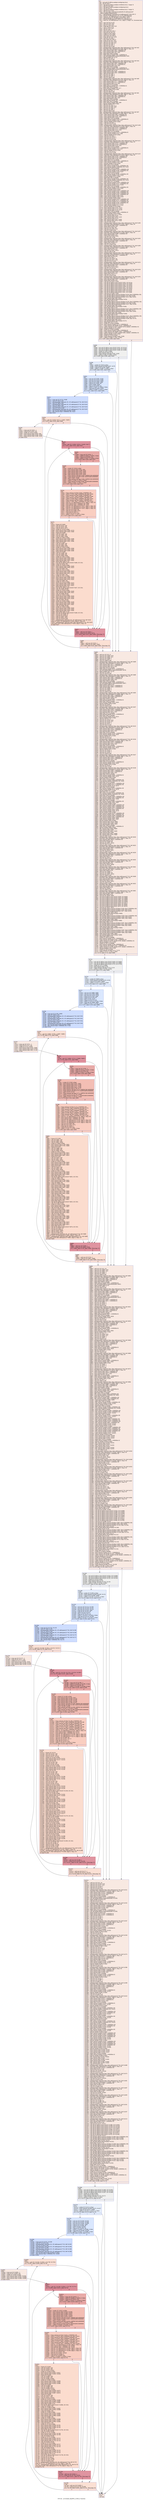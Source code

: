 digraph "CFG for '_Z12render_finalPfS_S_PiS0_ii' function" {
	label="CFG for '_Z12render_finalPfS_S_PiS0_ii' function";

	Node0x5c66500 [shape=record,color="#3d50c3ff", style=filled, fillcolor="#efcebd70",label="{%7:\l  %8 = tail call i32 @llvm.amdgcn.workgroup.id.x()\l  %9 = shl i32 %8, 5\l  %10 = tail call i32 @llvm.amdgcn.workitem.id.x(), !range !4\l  %11 = add i32 %9, %10\l  %12 = tail call i32 @llvm.amdgcn.workgroup.id.y()\l  %13 = shl i32 %12, 5\l  %14 = tail call i32 @llvm.amdgcn.workitem.id.y(), !range !4\l  %15 = add i32 %13, %14\l  %16 = tail call align 4 dereferenceable(64) i8 addrspace(4)*\l... @llvm.amdgcn.dispatch.ptr()\l  %17 = getelementptr inbounds i8, i8 addrspace(4)* %16, i64 12\l  %18 = bitcast i8 addrspace(4)* %17 to i32 addrspace(4)*\l  %19 = load i32, i32 addrspace(4)* %18, align 4, !tbaa !5\l  %20 = getelementptr i8, i8 addrspace(4)* %16, i64 4\l  %21 = bitcast i8 addrspace(4)* %20 to i16 addrspace(4)*\l  %22 = load i16, i16 addrspace(4)* %21, align 4, !range !14, !invariant.load\l... !15\l  %23 = zext i16 %22 to i32\l  %24 = udiv i32 %19, %23\l  %25 = mul i32 %24, %23\l  %26 = icmp ugt i32 %19, %25\l  %27 = zext i1 %26 to i32\l  %28 = add i32 %24, %27\l  %29 = shl i32 %28, 5\l  %30 = ashr exact i32 %29, 1\l  %31 = mul nsw i32 %6, %5\l  %32 = sitofp i32 %6 to float\l  %33 = sitofp i32 %5 to float\l  %34 = ashr exact i32 %29, 4\l  %35 = icmp sgt i32 %15, %34\l  %36 = mul nsw i32 %30, 7\l  %37 = ashr exact i32 %36, 3\l  %38 = icmp slt i32 %15, %37\l  %39 = mul nsw i32 %15, %29\l  %40 = add nsw i32 %39, %11\l  %41 = mul nsw i32 %40, 3\l  %42 = add nsw i32 %41, 1\l  %43 = sext i32 %42 to i64\l  %44 = getelementptr inbounds float, float addrspace(1)* %0, i64 %43\l  %45 = load float, float addrspace(1)* %44, align 4, !tbaa !16\l  %46 = fadd contract float %45, 1.000000e+00\l  %47 = fmul contract float %46, 5.000000e-01\l  %48 = fmul contract float %47, %32\l  %49 = fpext float %48 to double\l  %50 = fadd contract double %49, -5.000000e-01\l  %51 = tail call double @llvm.round.f64(double %50)\l  %52 = fptosi double %51 to i32\l  %53 = add nsw i32 %41, 2\l  %54 = sext i32 %53 to i64\l  %55 = getelementptr inbounds float, float addrspace(1)* %0, i64 %54\l  %56 = load float, float addrspace(1)* %55, align 4, !tbaa !16\l  %57 = fadd contract float %56, 1.000000e+00\l  %58 = fmul contract float %57, 5.000000e-01\l  %59 = fmul contract float %58, %33\l  %60 = fpext float %59 to double\l  %61 = fadd contract double %60, -5.000000e-01\l  %62 = tail call double @llvm.round.f64(double %61)\l  %63 = fptosi double %62 to i32\l  %64 = fadd contract float %48, -5.000000e-01\l  %65 = fadd contract float %59, -5.000000e-01\l  %66 = add nsw i32 %40, 1\l  %67 = mul nsw i32 %66, 3\l  %68 = add nsw i32 %67, 1\l  %69 = sext i32 %68 to i64\l  %70 = getelementptr inbounds float, float addrspace(1)* %0, i64 %69\l  %71 = load float, float addrspace(1)* %70, align 4, !tbaa !16\l  %72 = fadd contract float %71, 1.000000e+00\l  %73 = fmul contract float %72, 5.000000e-01\l  %74 = fmul contract float %73, %32\l  %75 = fpext float %74 to double\l  %76 = fadd contract double %75, -5.000000e-01\l  %77 = fpext float %64 to double\l  %78 = fsub contract double %76, %77\l  %79 = fptrunc double %78 to float\l  %80 = add nsw i32 %67, 2\l  %81 = sext i32 %80 to i64\l  %82 = getelementptr inbounds float, float addrspace(1)* %0, i64 %81\l  %83 = load float, float addrspace(1)* %82, align 4, !tbaa !16\l  %84 = fadd contract float %83, 1.000000e+00\l  %85 = fmul contract float %84, 5.000000e-01\l  %86 = fmul contract float %85, %33\l  %87 = fpext float %86 to double\l  %88 = fadd contract double %87, -5.000000e-01\l  %89 = fpext float %65 to double\l  %90 = fsub contract double %88, %89\l  %91 = fptrunc double %90 to float\l  %92 = add nsw i32 %15, 1\l  %93 = mul nsw i32 %92, %29\l  %94 = add nsw i32 %93, %11\l  %95 = mul nsw i32 %94, 3\l  %96 = add nsw i32 %95, 1\l  %97 = sext i32 %96 to i64\l  %98 = getelementptr inbounds float, float addrspace(1)* %0, i64 %97\l  %99 = load float, float addrspace(1)* %98, align 4, !tbaa !16\l  %100 = fadd contract float %99, 1.000000e+00\l  %101 = fmul contract float %100, 5.000000e-01\l  %102 = fmul contract float %101, %32\l  %103 = fpext float %102 to double\l  %104 = fadd contract double %103, -5.000000e-01\l  %105 = fsub contract double %104, %77\l  %106 = fptrunc double %105 to float\l  %107 = add nsw i32 %95, 2\l  %108 = sext i32 %107 to i64\l  %109 = getelementptr inbounds float, float addrspace(1)* %0, i64 %108\l  %110 = load float, float addrspace(1)* %109, align 4, !tbaa !16\l  %111 = fadd contract float %110, 1.000000e+00\l  %112 = fmul contract float %111, 5.000000e-01\l  %113 = fmul contract float %112, %33\l  %114 = fpext float %113 to double\l  %115 = fadd contract double %114, -5.000000e-01\l  %116 = fsub contract double %115, %89\l  %117 = fptrunc double %116 to float\l  %118 = add nsw i32 %94, 1\l  %119 = mul nsw i32 %118, 3\l  %120 = add nsw i32 %119, 1\l  %121 = sext i32 %120 to i64\l  %122 = getelementptr inbounds float, float addrspace(1)* %0, i64 %121\l  %123 = load float, float addrspace(1)* %122, align 4, !tbaa !16\l  %124 = fadd contract float %123, 1.000000e+00\l  %125 = fmul contract float %124, 5.000000e-01\l  %126 = fmul contract float %125, %32\l  %127 = fpext float %126 to double\l  %128 = fadd contract double %127, -5.000000e-01\l  %129 = fsub contract double %128, %77\l  %130 = fptrunc double %129 to float\l  %131 = add nsw i32 %119, 2\l  %132 = sext i32 %131 to i64\l  %133 = getelementptr inbounds float, float addrspace(1)* %0, i64 %132\l  %134 = load float, float addrspace(1)* %133, align 4, !tbaa !16\l  %135 = fadd contract float %134, 1.000000e+00\l  %136 = fmul contract float %135, 5.000000e-01\l  %137 = fmul contract float %136, %33\l  %138 = fpext float %137 to double\l  %139 = fadd contract double %138, -5.000000e-01\l  %140 = fsub contract double %139, %89\l  %141 = fptrunc double %140 to float\l  %142 = fpext float %79 to double\l  %143 = fdiv contract double %142, 3.000000e+00\l  %144 = fsub contract double 0.000000e+00, %143\l  %145 = fpext float %106 to double\l  %146 = fmul contract double %145, 2.000000e+00\l  %147 = fdiv contract double %146, 3.000000e+00\l  %148 = fadd contract double %144, %147\l  %149 = fpext float %130 to double\l  %150 = fdiv contract double %149, 3.000000e+00\l  %151 = fadd contract double %148, %150\l  %152 = fptrunc double %151 to float\l  %153 = fpext float %91 to double\l  %154 = fdiv contract double %153, 3.000000e+00\l  %155 = fsub contract double 0.000000e+00, %154\l  %156 = fpext float %117 to double\l  %157 = fmul contract double %156, 2.000000e+00\l  %158 = fdiv contract double %157, 3.000000e+00\l  %159 = fadd contract double %155, %158\l  %160 = fpext float %141 to double\l  %161 = fdiv contract double %160, 3.000000e+00\l  %162 = fadd contract double %159, %161\l  %163 = fptrunc double %162 to float\l  %164 = fmul contract double %142, 2.000000e+00\l  %165 = fdiv contract double %164, 3.000000e+00\l  %166 = fadd contract double %165, 0.000000e+00\l  %167 = fdiv contract double %145, 3.000000e+00\l  %168 = fsub contract double %166, %167\l  %169 = fadd contract double %168, %150\l  %170 = fptrunc double %169 to float\l  %171 = fmul contract double %153, 2.000000e+00\l  %172 = fdiv contract double %171, 3.000000e+00\l  %173 = fadd contract double %172, 0.000000e+00\l  %174 = fdiv contract double %156, 3.000000e+00\l  %175 = fsub contract double %173, %174\l  %176 = fadd contract double %175, %161\l  %177 = fptrunc double %176 to float\l  %178 = fmul contract float %152, %177\l  %179 = fmul contract float %170, %163\l  %180 = fsub contract float %178, %179\l  %181 = fpext float %180 to double\l  %182 = fadd contract double %181, 1.000000e-10\l  %183 = fptrunc double %182 to float\l  %184 = fdiv contract float %177, %183\l  %185 = fneg contract float %163\l  %186 = fdiv contract float %185, %183\l  %187 = fneg contract float %170\l  %188 = fdiv contract float %187, %183\l  %189 = fdiv contract float %152, %183\l  %190 = sext i32 %41 to i64\l  %191 = getelementptr inbounds float, float addrspace(1)* %0, i64 %190\l  %192 = load float, float addrspace(1)* %191, align 4, !tbaa !16\l  %193 = fmul contract float %192, 1.000000e+02\l  %194 = fptosi float %193 to i32\l  %195 = mul nsw i32 %63, %6\l  %196 = add nsw i32 %195, %52\l  %197 = sext i32 %196 to i64\l  %198 = getelementptr inbounds float, float addrspace(1)* %2, i64 %197\l  %199 = load float, float addrspace(1)* %198, align 4, !tbaa !16\l  %200 = fmul contract float %199, 1.000000e+02\l  %201 = fptosi float %200 to i32\l  %202 = sub nsw i32 %194, %201\l  %203 = sext i32 %67 to i64\l  %204 = getelementptr inbounds float, float addrspace(1)* %0, i64 %203\l  %205 = load float, float addrspace(1)* %204, align 4, !tbaa !16\l  %206 = fmul contract float %205, 1.000000e+02\l  %207 = fptosi float %206 to i32\l  %208 = add nsw i32 %196, 1\l  %209 = sext i32 %208 to i64\l  %210 = getelementptr inbounds float, float addrspace(1)* %2, i64 %209\l  %211 = load float, float addrspace(1)* %210, align 4, !tbaa !16\l  %212 = fmul contract float %211, 1.000000e+02\l  %213 = fptosi float %212 to i32\l  %214 = sub nsw i32 %207, %213\l  %215 = sext i32 %95 to i64\l  %216 = getelementptr inbounds float, float addrspace(1)* %0, i64 %215\l  %217 = load float, float addrspace(1)* %216, align 4, !tbaa !16\l  %218 = fmul contract float %217, 1.000000e+02\l  %219 = fptosi float %218 to i32\l  %220 = add nsw i32 %63, 1\l  %221 = mul nsw i32 %220, %6\l  %222 = add nsw i32 %221, %52\l  %223 = sext i32 %222 to i64\l  %224 = getelementptr inbounds float, float addrspace(1)* %2, i64 %223\l  %225 = load float, float addrspace(1)* %224, align 4, !tbaa !16\l  %226 = fmul contract float %225, 1.000000e+02\l  %227 = fptosi float %226 to i32\l  %228 = sub nsw i32 %219, %227\l  %229 = sext i32 %119 to i64\l  %230 = getelementptr inbounds float, float addrspace(1)* %0, i64 %229\l  %231 = load float, float addrspace(1)* %230, align 4, !tbaa !16\l  %232 = fmul contract float %231, 1.000000e+02\l  %233 = fptosi float %232 to i32\l  %234 = add nsw i32 %222, 1\l  %235 = sext i32 %234 to i64\l  %236 = getelementptr inbounds float, float addrspace(1)* %2, i64 %235\l  %237 = load float, float addrspace(1)* %236, align 4, !tbaa !16\l  %238 = fmul contract float %237, 1.000000e+02\l  %239 = fptosi float %238 to i32\l  %240 = sub nsw i32 %233, %239\l  %241 = tail call i32 @llvm.smax.i32(i32 %202, i32 %214)\l  %242 = tail call i32 @llvm.smax.i32(i32 %228, i32 %240)\l  %243 = tail call i32 @llvm.smax.i32(i32 %241, i32 %242)\l  %244 = tail call i32 @llvm.smax.i32(i32 %194, i32 %219)\l  %245 = tail call i32 @llvm.smax.i32(i32 %207, i32 %233)\l  %246 = tail call i32 @llvm.smax.i32(i32 %244, i32 %245)\l  %247 = tail call i32 @llvm.smin.i32(i32 %194, i32 %219)\l  %248 = tail call i32 @llvm.smin.i32(i32 %207, i32 %233)\l  %249 = tail call i32 @llvm.smin.i32(i32 %247, i32 %248)\l  %250 = sub nsw i32 %246, %249\l  %251 = tail call float @llvm.minnum.f32(float %130, float 0.000000e+00)\l  %252 = tail call float @llvm.minnum.f32(float %79, float %106)\l  %253 = tail call float @llvm.minnum.f32(float %251, float %252)\l  %254 = fadd contract float %64, %253\l  %255 = tail call float @llvm.floor.f32(float %254)\l  %256 = fptosi float %255 to i32\l  %257 = tail call float @llvm.maxnum.f32(float %130, float 0.000000e+00)\l  %258 = tail call float @llvm.maxnum.f32(float %79, float %106)\l  %259 = tail call float @llvm.maxnum.f32(float %257, float %258)\l  %260 = fadd contract float %64, %259\l  %261 = tail call float @llvm.ceil.f32(float %260)\l  %262 = fptosi float %261 to i32\l  %263 = tail call float @llvm.minnum.f32(float %141, float 0.000000e+00)\l  %264 = tail call float @llvm.minnum.f32(float %91, float %117)\l  %265 = tail call float @llvm.minnum.f32(float %263, float %264)\l  %266 = fadd contract float %65, %265\l  %267 = tail call float @llvm.floor.f32(float %266)\l  %268 = fptosi float %267 to i32\l  %269 = tail call float @llvm.maxnum.f32(float %141, float 0.000000e+00)\l  %270 = tail call float @llvm.maxnum.f32(float %91, float %117)\l  %271 = tail call float @llvm.maxnum.f32(float %269, float %270)\l  %272 = fadd contract float %65, %271\l  %273 = tail call float @llvm.ceil.f32(float %272)\l  %274 = fptosi float %273 to i32\l  %275 = sitofp i32 %194 to double\l  %276 = fmul contract double %275, 1.000000e-01\l  %277 = fcmp contract ogt double %276, 1.000000e+01\l  %278 = select contract i1 %277, double %276, double 1.000000e+01\l  %279 = fptrunc double %278 to float\l  %280 = sitofp i32 %246 to double\l  %281 = fmul contract double %280, 5.000000e-02\l  %282 = fcmp contract ogt double %281, 1.000000e+01\l  %283 = select contract i1 %282, double %281, double 1.000000e+01\l  %284 = fptrunc double %283 to float\l  %285 = sitofp i32 %250 to float\l  %286 = fcmp contract olt float %285, %284\l  %287 = select i1 %286, i1 %35, i1 false\l  br i1 %287, label %288, label %463\l|{<s0>T|<s1>F}}"];
	Node0x5c66500:s0 -> Node0x5c757a0;
	Node0x5c66500:s1 -> Node0x5c75830;
	Node0x5c757a0 [shape=record,color="#3d50c3ff", style=filled, fillcolor="#dedcdb70",label="{%288:\l288:                                              \l  %289 = tail call i32 @llvm.smin.i32(i32 %202, i32 %214)\l  %290 = tail call i32 @llvm.smin.i32(i32 %228, i32 %240)\l  %291 = tail call i32 @llvm.smin.i32(i32 %289, i32 %290)\l  %292 = sitofp i32 %291 to float\l  %293 = fneg contract float %279\l  %294 = fcmp contract ogt float %292, %293\l  %295 = select i1 %38, i1 %294, i1 false\l  br i1 %295, label %296, label %463\l|{<s0>T|<s1>F}}"];
	Node0x5c757a0:s0 -> Node0x5c75ef0;
	Node0x5c757a0:s1 -> Node0x5c75830;
	Node0x5c75ef0 [shape=record,color="#3d50c3ff", style=filled, fillcolor="#c5d6f270",label="{%296:\l296:                                              \l  %297 = sitofp i32 %243 to float\l  %298 = fcmp contract olt float %297, %279\l  %299 = icmp slt i32 %194, 10000\l  %300 = select i1 %298, i1 %299, i1 false\l  br i1 %300, label %301, label %463\l|{<s0>T|<s1>F}}"];
	Node0x5c75ef0:s0 -> Node0x5c76230;
	Node0x5c75ef0:s1 -> Node0x5c75830;
	Node0x5c76230 [shape=record,color="#3d50c3ff", style=filled, fillcolor="#abc8fd70",label="{%301:\l301:                                              \l  %302 = sub nsw i32 %262, %256\l  %303 = sub nsw i32 %274, %268\l  %304 = mul nsw i32 %303, %302\l  %305 = icmp slt i32 %304, 1600\l  %306 = icmp slt i32 %302, 40\l  %307 = and i1 %306, %305\l  %308 = icmp slt i32 %303, 40\l  %309 = select i1 %307, i1 %308, i1 false\l  %310 = icmp sgt i32 %262, %256\l  %311 = select i1 %309, i1 %310, i1 false\l  br i1 %311, label %312, label %463\l|{<s0>T|<s1>F}}"];
	Node0x5c76230:s0 -> Node0x5c76970;
	Node0x5c76230:s1 -> Node0x5c75830;
	Node0x5c76970 [shape=record,color="#3d50c3ff", style=filled, fillcolor="#8fb1fe70",label="{%312:\l312:                                              \l  %313 = icmp sgt i32 %274, %268\l  %314 = sext i32 %40 to i64\l  %315 = getelementptr inbounds i32, i32 addrspace(1)* %3, i64 %314\l  %316 = sext i32 %66 to i64\l  %317 = getelementptr inbounds i32, i32 addrspace(1)* %3, i64 %316\l  %318 = sext i32 %94 to i64\l  %319 = getelementptr inbounds i32, i32 addrspace(1)* %3, i64 %318\l  %320 = sext i32 %118 to i64\l  %321 = getelementptr inbounds i32, i32 addrspace(1)* %3, i64 %320\l  %322 = tail call float @llvm.fabs.f32(float %183)\l  %323 = fdiv contract float 1.000000e+00, %322\l  br label %324\l}"];
	Node0x5c76970 -> Node0x5c77180;
	Node0x5c77180 [shape=record,color="#3d50c3ff", style=filled, fillcolor="#f7b99e70",label="{%324:\l324:                                              \l  %325 = phi i32 [ %256, %312 ], [ %461, %460 ]\l  br i1 %313, label %326, label %460\l|{<s0>T|<s1>F}}"];
	Node0x5c77180:s0 -> Node0x5c773f0;
	Node0x5c77180:s1 -> Node0x5c772b0;
	Node0x5c773f0 [shape=record,color="#3d50c3ff", style=filled, fillcolor="#efcebd70",label="{%326:\l326:                                              \l  %327 = icmp sgt i32 %325, -1\l  %328 = icmp slt i32 %325, %6\l  %329 = sitofp i32 %325 to float\l  %330 = fsub contract float %329, %64\l  %331 = fmul contract float %184, %330\l  %332 = fmul contract float %186, %330\l  br label %333\l}"];
	Node0x5c773f0 -> Node0x5c778a0;
	Node0x5c778a0 [shape=record,color="#b70d28ff", style=filled, fillcolor="#b70d2870",label="{%333:\l333:                                              \l  %334 = phi i32 [ %268, %326 ], [ %458, %457 ]\l  br i1 %327, label %335, label %457\l|{<s0>T|<s1>F}}"];
	Node0x5c778a0:s0 -> Node0x5c77ad0;
	Node0x5c778a0:s1 -> Node0x5c77990;
	Node0x5c77ad0 [shape=record,color="#b70d28ff", style=filled, fillcolor="#cc403a70",label="{%335:\l335:                                              \l  %336 = icmp sgt i32 %334, -1\l  %337 = select i1 %328, i1 %336, i1 false\l  %338 = icmp slt i32 %334, %5\l  %339 = select i1 %337, i1 %338, i1 false\l  br i1 %339, label %340, label %457\l|{<s0>T|<s1>F}}"];
	Node0x5c77ad0:s0 -> Node0x5c77e90;
	Node0x5c77ad0:s1 -> Node0x5c77990;
	Node0x5c77e90 [shape=record,color="#3d50c3ff", style=filled, fillcolor="#e36c5570",label="{%340:\l340:                                              \l  %341 = sitofp i32 %334 to float\l  %342 = fsub contract float %341, %65\l  %343 = fmul contract float %188, %342\l  %344 = fadd contract float %331, %343\l  %345 = fmul contract float %189, %342\l  %346 = fadd contract float %332, %345\l  %347 = fcmp contract ogt float %344, 0xBF847AE140000000\l  %348 = fcmp contract olt float %344, 0x3FF028F5C0000000\l  %349 = and i1 %347, %348\l  %350 = fcmp contract ogt float %346, 0xBF847AE140000000\l  %351 = select i1 %349, i1 %350, i1 false\l  %352 = fcmp contract olt float %346, 0x3FF028F5C0000000\l  %353 = select i1 %351, i1 %352, i1 false\l  br i1 %353, label %354, label %457\l|{<s0>T|<s1>F}}"];
	Node0x5c77e90:s0 -> Node0x5c78740;
	Node0x5c77e90:s1 -> Node0x5c77990;
	Node0x5c78740 [shape=record,color="#3d50c3ff", style=filled, fillcolor="#f2907270",label="{%354:\l354:                                              \l  %355 = fcmp contract olt float %344, 0.000000e+00\l  %356 = select i1 %355, float 0.000000e+00, float %344\l  %357 = fcmp contract olt float %346, 0.000000e+00\l  %358 = select i1 %357, float 0.000000e+00, float %346\l  %359 = fcmp contract ogt float %356, 1.000000e+00\l  %360 = select i1 %359, float 1.000000e+00, float %356\l  %361 = fcmp contract ogt float %358, 1.000000e+00\l  %362 = select i1 %361, float 1.000000e+00, float %358\l  %363 = load i32, i32 addrspace(1)* %315, align 4, !tbaa !20\l  %364 = fsub contract float 1.000000e+00, %360\l  %365 = fsub contract float 1.000000e+00, %362\l  %366 = load i32, i32 addrspace(1)* %317, align 4, !tbaa !20\l  %367 = load i32, i32 addrspace(1)* %319, align 4, !tbaa !20\l  %368 = load i32, i32 addrspace(1)* %321, align 4, !tbaa !20\l  %369 = mul nsw i32 %334, %6\l  %370 = add nsw i32 %369, %325\l  %371 = icmp sgt i32 %370, 0\l  %372 = icmp slt i32 %370, %31\l  %373 = select i1 %371, i1 %372, i1 false\l  br i1 %373, label %374, label %457\l|{<s0>T|<s1>F}}"];
	Node0x5c78740:s0 -> Node0x5c79ac0;
	Node0x5c78740:s1 -> Node0x5c77990;
	Node0x5c79ac0 [shape=record,color="#3d50c3ff", style=filled, fillcolor="#f7af9170",label="{%374:\l374:                                              \l  %375 = freeze i32 %363\l  %376 = sdiv i32 %375, 256\l  %377 = mul i32 %376, 256\l  %378 = sub i32 %375, %377\l  %379 = sitofp i32 %378 to float\l  %380 = fmul contract float %364, %379\l  %381 = fmul contract float %365, %380\l  %382 = freeze i32 %366\l  %383 = sdiv i32 %382, 256\l  %384 = mul i32 %383, 256\l  %385 = sub i32 %382, %384\l  %386 = sitofp i32 %385 to float\l  %387 = fmul contract float %364, %386\l  %388 = fmul contract float %362, %387\l  %389 = fadd contract float %381, %388\l  %390 = freeze i32 %367\l  %391 = sdiv i32 %390, 256\l  %392 = mul i32 %391, 256\l  %393 = sub i32 %390, %392\l  %394 = sitofp i32 %393 to float\l  %395 = fmul contract float %360, %394\l  %396 = fmul contract float %365, %395\l  %397 = fadd contract float %389, %396\l  %398 = freeze i32 %368\l  %399 = sdiv i32 %398, 256\l  %400 = mul i32 %399, 256\l  %401 = sub i32 %398, %400\l  %402 = sitofp i32 %401 to float\l  %403 = fmul contract float %360, %402\l  %404 = fmul contract float %362, %403\l  %405 = fadd contract float %397, %404\l  %406 = fptosi float %405 to i32\l  %407 = tail call i32 @llvm.smin.i32(i32 %406, i32 255)\l  %408 = srem i32 %376, 256\l  %409 = sitofp i32 %408 to float\l  %410 = fmul contract float %364, %409\l  %411 = fmul contract float %365, %410\l  %412 = srem i32 %383, 256\l  %413 = sitofp i32 %412 to float\l  %414 = fmul contract float %364, %413\l  %415 = fmul contract float %362, %414\l  %416 = fadd contract float %411, %415\l  %417 = srem i32 %391, 256\l  %418 = sitofp i32 %417 to float\l  %419 = fmul contract float %360, %418\l  %420 = fmul contract float %365, %419\l  %421 = fadd contract float %416, %420\l  %422 = srem i32 %399, 256\l  %423 = sitofp i32 %422 to float\l  %424 = fmul contract float %360, %423\l  %425 = fmul contract float %362, %424\l  %426 = fadd contract float %421, %425\l  %427 = fptosi float %426 to i32\l  %428 = tail call i32 @llvm.smin.i32(i32 %427, i32 255)\l  %429 = sdiv i32 %363, 65536\l  %430 = sitofp i32 %429 to float\l  %431 = fmul contract float %364, %430\l  %432 = fmul contract float %365, %431\l  %433 = sdiv i32 %366, 65536\l  %434 = sitofp i32 %433 to float\l  %435 = fmul contract float %364, %434\l  %436 = fmul contract float %362, %435\l  %437 = fadd contract float %432, %436\l  %438 = sdiv i32 %367, 65536\l  %439 = sitofp i32 %438 to float\l  %440 = fmul contract float %360, %439\l  %441 = fmul contract float %365, %440\l  %442 = fadd contract float %437, %441\l  %443 = sdiv i32 %368, 65536\l  %444 = sitofp i32 %443 to float\l  %445 = fmul contract float %360, %444\l  %446 = fmul contract float %362, %445\l  %447 = fadd contract float %442, %446\l  %448 = fptosi float %447 to i32\l  %449 = tail call i32 @llvm.smin.i32(i32 %448, i32 255)\l  %450 = shl nsw i32 %449, 16\l  %451 = shl nsw i32 %428, 8\l  %452 = add i32 %450, %407\l  %453 = add i32 %452, %451\l  %454 = zext i32 %370 to i64\l  %455 = getelementptr inbounds i32, i32 addrspace(1)* %4, i64 %454\l  store i32 %453, i32 addrspace(1)* %455, align 4, !tbaa !20\l  %456 = getelementptr inbounds float, float addrspace(1)* %1, i64 %454\l  store float %323, float addrspace(1)* %456, align 4, !tbaa !16\l  br label %457\l}"];
	Node0x5c79ac0 -> Node0x5c77990;
	Node0x5c77990 [shape=record,color="#b70d28ff", style=filled, fillcolor="#b70d2870",label="{%457:\l457:                                              \l  %458 = add nsw i32 %334, 1\l  %459 = icmp slt i32 %458, %274\l  br i1 %459, label %333, label %460, !llvm.loop !22\l|{<s0>T|<s1>F}}"];
	Node0x5c77990:s0 -> Node0x5c778a0;
	Node0x5c77990:s1 -> Node0x5c772b0;
	Node0x5c772b0 [shape=record,color="#3d50c3ff", style=filled, fillcolor="#f7b99e70",label="{%460:\l460:                                              \l  %461 = add nsw i32 %325, 1\l  %462 = icmp slt i32 %461, %262\l  br i1 %462, label %324, label %463, !llvm.loop !24\l|{<s0>T|<s1>F}}"];
	Node0x5c772b0:s0 -> Node0x5c77180;
	Node0x5c772b0:s1 -> Node0x5c75830;
	Node0x5c75830 [shape=record,color="#3d50c3ff", style=filled, fillcolor="#efcebd70",label="{%463:\l463:                                              \l  %464 = add nsw i32 %15, 8\l  %465 = mul nsw i32 %464, %29\l  %466 = add nsw i32 %465, %11\l  %467 = mul nsw i32 %466, 3\l  %468 = add nsw i32 %467, 1\l  %469 = sext i32 %468 to i64\l  %470 = getelementptr inbounds float, float addrspace(1)* %0, i64 %469\l  %471 = load float, float addrspace(1)* %470, align 4, !tbaa !16\l  %472 = fadd contract float %471, 1.000000e+00\l  %473 = fmul contract float %472, 5.000000e-01\l  %474 = fmul contract float %473, %32\l  %475 = fpext float %474 to double\l  %476 = fadd contract double %475, -5.000000e-01\l  %477 = tail call double @llvm.round.f64(double %476)\l  %478 = fptosi double %477 to i32\l  %479 = add nsw i32 %467, 2\l  %480 = sext i32 %479 to i64\l  %481 = getelementptr inbounds float, float addrspace(1)* %0, i64 %480\l  %482 = load float, float addrspace(1)* %481, align 4, !tbaa !16\l  %483 = fadd contract float %482, 1.000000e+00\l  %484 = fmul contract float %483, 5.000000e-01\l  %485 = fmul contract float %484, %33\l  %486 = fpext float %485 to double\l  %487 = fadd contract double %486, -5.000000e-01\l  %488 = tail call double @llvm.round.f64(double %487)\l  %489 = fptosi double %488 to i32\l  %490 = fadd contract float %474, -5.000000e-01\l  %491 = fadd contract float %485, -5.000000e-01\l  %492 = add nsw i32 %466, 1\l  %493 = mul nsw i32 %492, 3\l  %494 = add nsw i32 %493, 1\l  %495 = sext i32 %494 to i64\l  %496 = getelementptr inbounds float, float addrspace(1)* %0, i64 %495\l  %497 = load float, float addrspace(1)* %496, align 4, !tbaa !16\l  %498 = fadd contract float %497, 1.000000e+00\l  %499 = fmul contract float %498, 5.000000e-01\l  %500 = fmul contract float %499, %32\l  %501 = fpext float %500 to double\l  %502 = fadd contract double %501, -5.000000e-01\l  %503 = fpext float %490 to double\l  %504 = fsub contract double %502, %503\l  %505 = fptrunc double %504 to float\l  %506 = add nsw i32 %493, 2\l  %507 = sext i32 %506 to i64\l  %508 = getelementptr inbounds float, float addrspace(1)* %0, i64 %507\l  %509 = load float, float addrspace(1)* %508, align 4, !tbaa !16\l  %510 = fadd contract float %509, 1.000000e+00\l  %511 = fmul contract float %510, 5.000000e-01\l  %512 = fmul contract float %511, %33\l  %513 = fpext float %512 to double\l  %514 = fadd contract double %513, -5.000000e-01\l  %515 = fpext float %491 to double\l  %516 = fsub contract double %514, %515\l  %517 = fptrunc double %516 to float\l  %518 = add nsw i32 %15, 9\l  %519 = mul nsw i32 %518, %29\l  %520 = add nsw i32 %519, %11\l  %521 = mul nsw i32 %520, 3\l  %522 = add nsw i32 %521, 1\l  %523 = sext i32 %522 to i64\l  %524 = getelementptr inbounds float, float addrspace(1)* %0, i64 %523\l  %525 = load float, float addrspace(1)* %524, align 4, !tbaa !16\l  %526 = fadd contract float %525, 1.000000e+00\l  %527 = fmul contract float %526, 5.000000e-01\l  %528 = fmul contract float %527, %32\l  %529 = fpext float %528 to double\l  %530 = fadd contract double %529, -5.000000e-01\l  %531 = fsub contract double %530, %503\l  %532 = fptrunc double %531 to float\l  %533 = add nsw i32 %521, 2\l  %534 = sext i32 %533 to i64\l  %535 = getelementptr inbounds float, float addrspace(1)* %0, i64 %534\l  %536 = load float, float addrspace(1)* %535, align 4, !tbaa !16\l  %537 = fadd contract float %536, 1.000000e+00\l  %538 = fmul contract float %537, 5.000000e-01\l  %539 = fmul contract float %538, %33\l  %540 = fpext float %539 to double\l  %541 = fadd contract double %540, -5.000000e-01\l  %542 = fsub contract double %541, %515\l  %543 = fptrunc double %542 to float\l  %544 = add nsw i32 %520, 1\l  %545 = mul nsw i32 %544, 3\l  %546 = add nsw i32 %545, 1\l  %547 = sext i32 %546 to i64\l  %548 = getelementptr inbounds float, float addrspace(1)* %0, i64 %547\l  %549 = load float, float addrspace(1)* %548, align 4, !tbaa !16\l  %550 = fadd contract float %549, 1.000000e+00\l  %551 = fmul contract float %550, 5.000000e-01\l  %552 = fmul contract float %551, %32\l  %553 = fpext float %552 to double\l  %554 = fadd contract double %553, -5.000000e-01\l  %555 = fsub contract double %554, %503\l  %556 = fptrunc double %555 to float\l  %557 = add nsw i32 %545, 2\l  %558 = sext i32 %557 to i64\l  %559 = getelementptr inbounds float, float addrspace(1)* %0, i64 %558\l  %560 = load float, float addrspace(1)* %559, align 4, !tbaa !16\l  %561 = fadd contract float %560, 1.000000e+00\l  %562 = fmul contract float %561, 5.000000e-01\l  %563 = fmul contract float %562, %33\l  %564 = fpext float %563 to double\l  %565 = fadd contract double %564, -5.000000e-01\l  %566 = fsub contract double %565, %515\l  %567 = fptrunc double %566 to float\l  %568 = fpext float %505 to double\l  %569 = fdiv contract double %568, 3.000000e+00\l  %570 = fsub contract double 0.000000e+00, %569\l  %571 = fpext float %532 to double\l  %572 = fmul contract double %571, 2.000000e+00\l  %573 = fdiv contract double %572, 3.000000e+00\l  %574 = fadd contract double %570, %573\l  %575 = fpext float %556 to double\l  %576 = fdiv contract double %575, 3.000000e+00\l  %577 = fadd contract double %574, %576\l  %578 = fptrunc double %577 to float\l  %579 = fpext float %517 to double\l  %580 = fdiv contract double %579, 3.000000e+00\l  %581 = fsub contract double 0.000000e+00, %580\l  %582 = fpext float %543 to double\l  %583 = fmul contract double %582, 2.000000e+00\l  %584 = fdiv contract double %583, 3.000000e+00\l  %585 = fadd contract double %581, %584\l  %586 = fpext float %567 to double\l  %587 = fdiv contract double %586, 3.000000e+00\l  %588 = fadd contract double %585, %587\l  %589 = fptrunc double %588 to float\l  %590 = fmul contract double %568, 2.000000e+00\l  %591 = fdiv contract double %590, 3.000000e+00\l  %592 = fadd contract double %591, 0.000000e+00\l  %593 = fdiv contract double %571, 3.000000e+00\l  %594 = fsub contract double %592, %593\l  %595 = fadd contract double %594, %576\l  %596 = fptrunc double %595 to float\l  %597 = fmul contract double %579, 2.000000e+00\l  %598 = fdiv contract double %597, 3.000000e+00\l  %599 = fadd contract double %598, 0.000000e+00\l  %600 = fdiv contract double %582, 3.000000e+00\l  %601 = fsub contract double %599, %600\l  %602 = fadd contract double %601, %587\l  %603 = fptrunc double %602 to float\l  %604 = fmul contract float %578, %603\l  %605 = fmul contract float %596, %589\l  %606 = fsub contract float %604, %605\l  %607 = fpext float %606 to double\l  %608 = fadd contract double %607, 1.000000e-10\l  %609 = fptrunc double %608 to float\l  %610 = fdiv contract float %603, %609\l  %611 = fneg contract float %589\l  %612 = fdiv contract float %611, %609\l  %613 = fneg contract float %596\l  %614 = fdiv contract float %613, %609\l  %615 = fdiv contract float %578, %609\l  %616 = sext i32 %467 to i64\l  %617 = getelementptr inbounds float, float addrspace(1)* %0, i64 %616\l  %618 = load float, float addrspace(1)* %617, align 4, !tbaa !16\l  %619 = fmul contract float %618, 1.000000e+02\l  %620 = fptosi float %619 to i32\l  %621 = mul nsw i32 %489, %6\l  %622 = add nsw i32 %621, %478\l  %623 = sext i32 %622 to i64\l  %624 = getelementptr inbounds float, float addrspace(1)* %2, i64 %623\l  %625 = load float, float addrspace(1)* %624, align 4, !tbaa !16\l  %626 = fmul contract float %625, 1.000000e+02\l  %627 = fptosi float %626 to i32\l  %628 = sub nsw i32 %620, %627\l  %629 = sext i32 %493 to i64\l  %630 = getelementptr inbounds float, float addrspace(1)* %0, i64 %629\l  %631 = load float, float addrspace(1)* %630, align 4, !tbaa !16\l  %632 = fmul contract float %631, 1.000000e+02\l  %633 = fptosi float %632 to i32\l  %634 = add nsw i32 %622, 1\l  %635 = sext i32 %634 to i64\l  %636 = getelementptr inbounds float, float addrspace(1)* %2, i64 %635\l  %637 = load float, float addrspace(1)* %636, align 4, !tbaa !16\l  %638 = fmul contract float %637, 1.000000e+02\l  %639 = fptosi float %638 to i32\l  %640 = sub nsw i32 %633, %639\l  %641 = sext i32 %521 to i64\l  %642 = getelementptr inbounds float, float addrspace(1)* %0, i64 %641\l  %643 = load float, float addrspace(1)* %642, align 4, !tbaa !16\l  %644 = fmul contract float %643, 1.000000e+02\l  %645 = fptosi float %644 to i32\l  %646 = add nsw i32 %489, 1\l  %647 = mul nsw i32 %646, %6\l  %648 = add nsw i32 %647, %478\l  %649 = sext i32 %648 to i64\l  %650 = getelementptr inbounds float, float addrspace(1)* %2, i64 %649\l  %651 = load float, float addrspace(1)* %650, align 4, !tbaa !16\l  %652 = fmul contract float %651, 1.000000e+02\l  %653 = fptosi float %652 to i32\l  %654 = sub nsw i32 %645, %653\l  %655 = sext i32 %545 to i64\l  %656 = getelementptr inbounds float, float addrspace(1)* %0, i64 %655\l  %657 = load float, float addrspace(1)* %656, align 4, !tbaa !16\l  %658 = fmul contract float %657, 1.000000e+02\l  %659 = fptosi float %658 to i32\l  %660 = add nsw i32 %648, 1\l  %661 = sext i32 %660 to i64\l  %662 = getelementptr inbounds float, float addrspace(1)* %2, i64 %661\l  %663 = load float, float addrspace(1)* %662, align 4, !tbaa !16\l  %664 = fmul contract float %663, 1.000000e+02\l  %665 = fptosi float %664 to i32\l  %666 = sub nsw i32 %659, %665\l  %667 = tail call i32 @llvm.smax.i32(i32 %628, i32 %640)\l  %668 = tail call i32 @llvm.smax.i32(i32 %654, i32 %666)\l  %669 = tail call i32 @llvm.smax.i32(i32 %667, i32 %668)\l  %670 = tail call i32 @llvm.smax.i32(i32 %620, i32 %645)\l  %671 = tail call i32 @llvm.smax.i32(i32 %633, i32 %659)\l  %672 = tail call i32 @llvm.smax.i32(i32 %670, i32 %671)\l  %673 = tail call i32 @llvm.smin.i32(i32 %620, i32 %645)\l  %674 = tail call i32 @llvm.smin.i32(i32 %633, i32 %659)\l  %675 = tail call i32 @llvm.smin.i32(i32 %673, i32 %674)\l  %676 = sub nsw i32 %672, %675\l  %677 = tail call float @llvm.minnum.f32(float %556, float 0.000000e+00)\l  %678 = tail call float @llvm.minnum.f32(float %505, float %532)\l  %679 = tail call float @llvm.minnum.f32(float %677, float %678)\l  %680 = fadd contract float %490, %679\l  %681 = tail call float @llvm.floor.f32(float %680)\l  %682 = fptosi float %681 to i32\l  %683 = tail call float @llvm.maxnum.f32(float %556, float 0.000000e+00)\l  %684 = tail call float @llvm.maxnum.f32(float %505, float %532)\l  %685 = tail call float @llvm.maxnum.f32(float %683, float %684)\l  %686 = fadd contract float %490, %685\l  %687 = tail call float @llvm.ceil.f32(float %686)\l  %688 = fptosi float %687 to i32\l  %689 = tail call float @llvm.minnum.f32(float %567, float 0.000000e+00)\l  %690 = tail call float @llvm.minnum.f32(float %517, float %543)\l  %691 = tail call float @llvm.minnum.f32(float %689, float %690)\l  %692 = fadd contract float %491, %691\l  %693 = tail call float @llvm.floor.f32(float %692)\l  %694 = fptosi float %693 to i32\l  %695 = tail call float @llvm.maxnum.f32(float %567, float 0.000000e+00)\l  %696 = tail call float @llvm.maxnum.f32(float %517, float %543)\l  %697 = tail call float @llvm.maxnum.f32(float %695, float %696)\l  %698 = fadd contract float %491, %697\l  %699 = tail call float @llvm.ceil.f32(float %698)\l  %700 = fptosi float %699 to i32\l  %701 = sitofp i32 %620 to double\l  %702 = fmul contract double %701, 1.000000e-01\l  %703 = fcmp contract ogt double %702, 1.000000e+01\l  %704 = select contract i1 %703, double %702, double 1.000000e+01\l  %705 = fptrunc double %704 to float\l  %706 = sitofp i32 %672 to double\l  %707 = fmul contract double %706, 5.000000e-02\l  %708 = fcmp contract ogt double %707, 1.000000e+01\l  %709 = select contract i1 %708, double %707, double 1.000000e+01\l  %710 = fptrunc double %709 to float\l  %711 = sitofp i32 %676 to float\l  %712 = fcmp contract olt float %711, %710\l  %713 = select i1 %712, i1 %35, i1 false\l  br i1 %713, label %714, label %889\l|{<s0>T|<s1>F}}"];
	Node0x5c75830:s0 -> Node0x5c871b0;
	Node0x5c75830:s1 -> Node0x5c87200;
	Node0x5c871b0 [shape=record,color="#3d50c3ff", style=filled, fillcolor="#dedcdb70",label="{%714:\l714:                                              \l  %715 = tail call i32 @llvm.smin.i32(i32 %628, i32 %640)\l  %716 = tail call i32 @llvm.smin.i32(i32 %654, i32 %666)\l  %717 = tail call i32 @llvm.smin.i32(i32 %715, i32 %716)\l  %718 = sitofp i32 %717 to float\l  %719 = fneg contract float %705\l  %720 = fcmp contract ogt float %718, %719\l  %721 = select i1 %38, i1 %720, i1 false\l  br i1 %721, label %722, label %889\l|{<s0>T|<s1>F}}"];
	Node0x5c871b0:s0 -> Node0x5c87890;
	Node0x5c871b0:s1 -> Node0x5c87200;
	Node0x5c87890 [shape=record,color="#3d50c3ff", style=filled, fillcolor="#c5d6f270",label="{%722:\l722:                                              \l  %723 = sitofp i32 %669 to float\l  %724 = fcmp contract olt float %723, %705\l  %725 = icmp slt i32 %620, 10000\l  %726 = select i1 %724, i1 %725, i1 false\l  br i1 %726, label %727, label %889\l|{<s0>T|<s1>F}}"];
	Node0x5c87890:s0 -> Node0x5c87bd0;
	Node0x5c87890:s1 -> Node0x5c87200;
	Node0x5c87bd0 [shape=record,color="#3d50c3ff", style=filled, fillcolor="#abc8fd70",label="{%727:\l727:                                              \l  %728 = sub nsw i32 %688, %682\l  %729 = sub nsw i32 %700, %694\l  %730 = mul nsw i32 %729, %728\l  %731 = icmp slt i32 %730, 1600\l  %732 = icmp slt i32 %728, 40\l  %733 = and i1 %732, %731\l  %734 = icmp slt i32 %729, 40\l  %735 = select i1 %733, i1 %734, i1 false\l  %736 = icmp sgt i32 %688, %682\l  %737 = select i1 %735, i1 %736, i1 false\l  br i1 %737, label %738, label %889\l|{<s0>T|<s1>F}}"];
	Node0x5c87bd0:s0 -> Node0x5c882b0;
	Node0x5c87bd0:s1 -> Node0x5c87200;
	Node0x5c882b0 [shape=record,color="#3d50c3ff", style=filled, fillcolor="#8fb1fe70",label="{%738:\l738:                                              \l  %739 = icmp sgt i32 %700, %694\l  %740 = sext i32 %466 to i64\l  %741 = getelementptr inbounds i32, i32 addrspace(1)* %3, i64 %740\l  %742 = sext i32 %492 to i64\l  %743 = getelementptr inbounds i32, i32 addrspace(1)* %3, i64 %742\l  %744 = sext i32 %520 to i64\l  %745 = getelementptr inbounds i32, i32 addrspace(1)* %3, i64 %744\l  %746 = sext i32 %544 to i64\l  %747 = getelementptr inbounds i32, i32 addrspace(1)* %3, i64 %746\l  %748 = tail call float @llvm.fabs.f32(float %609)\l  %749 = fdiv contract float 1.000000e+00, %748\l  br label %750\l}"];
	Node0x5c882b0 -> Node0x5c88a00;
	Node0x5c88a00 [shape=record,color="#3d50c3ff", style=filled, fillcolor="#f7b99e70",label="{%750:\l750:                                              \l  %751 = phi i32 [ %682, %738 ], [ %887, %886 ]\l  br i1 %739, label %752, label %886\l|{<s0>T|<s1>F}}"];
	Node0x5c88a00:s0 -> Node0x5c88c00;
	Node0x5c88a00:s1 -> Node0x5c88ac0;
	Node0x5c88c00 [shape=record,color="#3d50c3ff", style=filled, fillcolor="#efcebd70",label="{%752:\l752:                                              \l  %753 = icmp sgt i32 %751, -1\l  %754 = icmp slt i32 %751, %6\l  %755 = sitofp i32 %751 to float\l  %756 = fsub contract float %755, %490\l  %757 = fmul contract float %610, %756\l  %758 = fmul contract float %612, %756\l  br label %759\l}"];
	Node0x5c88c00 -> Node0x5c89080;
	Node0x5c89080 [shape=record,color="#b70d28ff", style=filled, fillcolor="#b70d2870",label="{%759:\l759:                                              \l  %760 = phi i32 [ %694, %752 ], [ %884, %883 ]\l  br i1 %753, label %761, label %883\l|{<s0>T|<s1>F}}"];
	Node0x5c89080:s0 -> Node0x5c89280;
	Node0x5c89080:s1 -> Node0x5c89140;
	Node0x5c89280 [shape=record,color="#b70d28ff", style=filled, fillcolor="#cc403a70",label="{%761:\l761:                                              \l  %762 = icmp sgt i32 %760, -1\l  %763 = select i1 %754, i1 %762, i1 false\l  %764 = icmp slt i32 %760, %5\l  %765 = select i1 %763, i1 %764, i1 false\l  br i1 %765, label %766, label %883\l|{<s0>T|<s1>F}}"];
	Node0x5c89280:s0 -> Node0x5c89640;
	Node0x5c89280:s1 -> Node0x5c89140;
	Node0x5c89640 [shape=record,color="#3d50c3ff", style=filled, fillcolor="#e36c5570",label="{%766:\l766:                                              \l  %767 = sitofp i32 %760 to float\l  %768 = fsub contract float %767, %491\l  %769 = fmul contract float %614, %768\l  %770 = fadd contract float %757, %769\l  %771 = fmul contract float %615, %768\l  %772 = fadd contract float %758, %771\l  %773 = fcmp contract ogt float %770, 0xBF847AE140000000\l  %774 = fcmp contract olt float %770, 0x3FF028F5C0000000\l  %775 = and i1 %773, %774\l  %776 = fcmp contract ogt float %772, 0xBF847AE140000000\l  %777 = select i1 %775, i1 %776, i1 false\l  %778 = fcmp contract olt float %772, 0x3FF028F5C0000000\l  %779 = select i1 %777, i1 %778, i1 false\l  br i1 %779, label %780, label %883\l|{<s0>T|<s1>F}}"];
	Node0x5c89640:s0 -> Node0x5c89eb0;
	Node0x5c89640:s1 -> Node0x5c89140;
	Node0x5c89eb0 [shape=record,color="#3d50c3ff", style=filled, fillcolor="#f2907270",label="{%780:\l780:                                              \l  %781 = fcmp contract olt float %770, 0.000000e+00\l  %782 = select i1 %781, float 0.000000e+00, float %770\l  %783 = fcmp contract olt float %772, 0.000000e+00\l  %784 = select i1 %783, float 0.000000e+00, float %772\l  %785 = fcmp contract ogt float %782, 1.000000e+00\l  %786 = select i1 %785, float 1.000000e+00, float %782\l  %787 = fcmp contract ogt float %784, 1.000000e+00\l  %788 = select i1 %787, float 1.000000e+00, float %784\l  %789 = load i32, i32 addrspace(1)* %741, align 4, !tbaa !20\l  %790 = fsub contract float 1.000000e+00, %786\l  %791 = fsub contract float 1.000000e+00, %788\l  %792 = load i32, i32 addrspace(1)* %743, align 4, !tbaa !20\l  %793 = load i32, i32 addrspace(1)* %745, align 4, !tbaa !20\l  %794 = load i32, i32 addrspace(1)* %747, align 4, !tbaa !20\l  %795 = mul nsw i32 %760, %6\l  %796 = add nsw i32 %795, %751\l  %797 = icmp sgt i32 %796, 0\l  %798 = icmp slt i32 %796, %31\l  %799 = select i1 %797, i1 %798, i1 false\l  br i1 %799, label %800, label %883\l|{<s0>T|<s1>F}}"];
	Node0x5c89eb0:s0 -> Node0x5c67480;
	Node0x5c89eb0:s1 -> Node0x5c89140;
	Node0x5c67480 [shape=record,color="#3d50c3ff", style=filled, fillcolor="#f7af9170",label="{%800:\l800:                                              \l  %801 = freeze i32 %789\l  %802 = sdiv i32 %801, 256\l  %803 = mul i32 %802, 256\l  %804 = sub i32 %801, %803\l  %805 = sitofp i32 %804 to float\l  %806 = fmul contract float %790, %805\l  %807 = fmul contract float %791, %806\l  %808 = freeze i32 %792\l  %809 = sdiv i32 %808, 256\l  %810 = mul i32 %809, 256\l  %811 = sub i32 %808, %810\l  %812 = sitofp i32 %811 to float\l  %813 = fmul contract float %790, %812\l  %814 = fmul contract float %788, %813\l  %815 = fadd contract float %807, %814\l  %816 = freeze i32 %793\l  %817 = sdiv i32 %816, 256\l  %818 = mul i32 %817, 256\l  %819 = sub i32 %816, %818\l  %820 = sitofp i32 %819 to float\l  %821 = fmul contract float %786, %820\l  %822 = fmul contract float %791, %821\l  %823 = fadd contract float %815, %822\l  %824 = freeze i32 %794\l  %825 = sdiv i32 %824, 256\l  %826 = mul i32 %825, 256\l  %827 = sub i32 %824, %826\l  %828 = sitofp i32 %827 to float\l  %829 = fmul contract float %786, %828\l  %830 = fmul contract float %788, %829\l  %831 = fadd contract float %823, %830\l  %832 = fptosi float %831 to i32\l  %833 = tail call i32 @llvm.smin.i32(i32 %832, i32 255)\l  %834 = srem i32 %802, 256\l  %835 = sitofp i32 %834 to float\l  %836 = fmul contract float %790, %835\l  %837 = fmul contract float %791, %836\l  %838 = srem i32 %809, 256\l  %839 = sitofp i32 %838 to float\l  %840 = fmul contract float %790, %839\l  %841 = fmul contract float %788, %840\l  %842 = fadd contract float %837, %841\l  %843 = srem i32 %817, 256\l  %844 = sitofp i32 %843 to float\l  %845 = fmul contract float %786, %844\l  %846 = fmul contract float %791, %845\l  %847 = fadd contract float %842, %846\l  %848 = srem i32 %825, 256\l  %849 = sitofp i32 %848 to float\l  %850 = fmul contract float %786, %849\l  %851 = fmul contract float %788, %850\l  %852 = fadd contract float %847, %851\l  %853 = fptosi float %852 to i32\l  %854 = tail call i32 @llvm.smin.i32(i32 %853, i32 255)\l  %855 = sdiv i32 %789, 65536\l  %856 = sitofp i32 %855 to float\l  %857 = fmul contract float %790, %856\l  %858 = fmul contract float %791, %857\l  %859 = sdiv i32 %792, 65536\l  %860 = sitofp i32 %859 to float\l  %861 = fmul contract float %790, %860\l  %862 = fmul contract float %788, %861\l  %863 = fadd contract float %858, %862\l  %864 = sdiv i32 %793, 65536\l  %865 = sitofp i32 %864 to float\l  %866 = fmul contract float %786, %865\l  %867 = fmul contract float %791, %866\l  %868 = fadd contract float %863, %867\l  %869 = sdiv i32 %794, 65536\l  %870 = sitofp i32 %869 to float\l  %871 = fmul contract float %786, %870\l  %872 = fmul contract float %788, %871\l  %873 = fadd contract float %868, %872\l  %874 = fptosi float %873 to i32\l  %875 = tail call i32 @llvm.smin.i32(i32 %874, i32 255)\l  %876 = shl nsw i32 %875, 16\l  %877 = shl nsw i32 %854, 8\l  %878 = add i32 %876, %833\l  %879 = add i32 %878, %877\l  %880 = zext i32 %796 to i64\l  %881 = getelementptr inbounds i32, i32 addrspace(1)* %4, i64 %880\l  store i32 %879, i32 addrspace(1)* %881, align 4, !tbaa !20\l  %882 = getelementptr inbounds float, float addrspace(1)* %1, i64 %880\l  store float %749, float addrspace(1)* %882, align 4, !tbaa !16\l  br label %883\l}"];
	Node0x5c67480 -> Node0x5c89140;
	Node0x5c89140 [shape=record,color="#b70d28ff", style=filled, fillcolor="#b70d2870",label="{%883:\l883:                                              \l  %884 = add nsw i32 %760, 1\l  %885 = icmp slt i32 %884, %700\l  br i1 %885, label %759, label %886, !llvm.loop !22\l|{<s0>T|<s1>F}}"];
	Node0x5c89140:s0 -> Node0x5c89080;
	Node0x5c89140:s1 -> Node0x5c88ac0;
	Node0x5c88ac0 [shape=record,color="#3d50c3ff", style=filled, fillcolor="#f7b99e70",label="{%886:\l886:                                              \l  %887 = add nsw i32 %751, 1\l  %888 = icmp slt i32 %887, %688\l  br i1 %888, label %750, label %889, !llvm.loop !24\l|{<s0>T|<s1>F}}"];
	Node0x5c88ac0:s0 -> Node0x5c88a00;
	Node0x5c88ac0:s1 -> Node0x5c87200;
	Node0x5c87200 [shape=record,color="#3d50c3ff", style=filled, fillcolor="#efcebd70",label="{%889:\l889:                                              \l  %890 = add nsw i32 %15, 16\l  %891 = mul nsw i32 %890, %29\l  %892 = add nsw i32 %891, %11\l  %893 = mul nsw i32 %892, 3\l  %894 = add nsw i32 %893, 1\l  %895 = sext i32 %894 to i64\l  %896 = getelementptr inbounds float, float addrspace(1)* %0, i64 %895\l  %897 = load float, float addrspace(1)* %896, align 4, !tbaa !16\l  %898 = fadd contract float %897, 1.000000e+00\l  %899 = fmul contract float %898, 5.000000e-01\l  %900 = fmul contract float %899, %32\l  %901 = fpext float %900 to double\l  %902 = fadd contract double %901, -5.000000e-01\l  %903 = tail call double @llvm.round.f64(double %902)\l  %904 = fptosi double %903 to i32\l  %905 = add nsw i32 %893, 2\l  %906 = sext i32 %905 to i64\l  %907 = getelementptr inbounds float, float addrspace(1)* %0, i64 %906\l  %908 = load float, float addrspace(1)* %907, align 4, !tbaa !16\l  %909 = fadd contract float %908, 1.000000e+00\l  %910 = fmul contract float %909, 5.000000e-01\l  %911 = fmul contract float %910, %33\l  %912 = fpext float %911 to double\l  %913 = fadd contract double %912, -5.000000e-01\l  %914 = tail call double @llvm.round.f64(double %913)\l  %915 = fptosi double %914 to i32\l  %916 = fadd contract float %900, -5.000000e-01\l  %917 = fadd contract float %911, -5.000000e-01\l  %918 = add nsw i32 %892, 1\l  %919 = mul nsw i32 %918, 3\l  %920 = add nsw i32 %919, 1\l  %921 = sext i32 %920 to i64\l  %922 = getelementptr inbounds float, float addrspace(1)* %0, i64 %921\l  %923 = load float, float addrspace(1)* %922, align 4, !tbaa !16\l  %924 = fadd contract float %923, 1.000000e+00\l  %925 = fmul contract float %924, 5.000000e-01\l  %926 = fmul contract float %925, %32\l  %927 = fpext float %926 to double\l  %928 = fadd contract double %927, -5.000000e-01\l  %929 = fpext float %916 to double\l  %930 = fsub contract double %928, %929\l  %931 = fptrunc double %930 to float\l  %932 = add nsw i32 %919, 2\l  %933 = sext i32 %932 to i64\l  %934 = getelementptr inbounds float, float addrspace(1)* %0, i64 %933\l  %935 = load float, float addrspace(1)* %934, align 4, !tbaa !16\l  %936 = fadd contract float %935, 1.000000e+00\l  %937 = fmul contract float %936, 5.000000e-01\l  %938 = fmul contract float %937, %33\l  %939 = fpext float %938 to double\l  %940 = fadd contract double %939, -5.000000e-01\l  %941 = fpext float %917 to double\l  %942 = fsub contract double %940, %941\l  %943 = fptrunc double %942 to float\l  %944 = add nsw i32 %15, 17\l  %945 = mul nsw i32 %944, %29\l  %946 = add nsw i32 %945, %11\l  %947 = mul nsw i32 %946, 3\l  %948 = add nsw i32 %947, 1\l  %949 = sext i32 %948 to i64\l  %950 = getelementptr inbounds float, float addrspace(1)* %0, i64 %949\l  %951 = load float, float addrspace(1)* %950, align 4, !tbaa !16\l  %952 = fadd contract float %951, 1.000000e+00\l  %953 = fmul contract float %952, 5.000000e-01\l  %954 = fmul contract float %953, %32\l  %955 = fpext float %954 to double\l  %956 = fadd contract double %955, -5.000000e-01\l  %957 = fsub contract double %956, %929\l  %958 = fptrunc double %957 to float\l  %959 = add nsw i32 %947, 2\l  %960 = sext i32 %959 to i64\l  %961 = getelementptr inbounds float, float addrspace(1)* %0, i64 %960\l  %962 = load float, float addrspace(1)* %961, align 4, !tbaa !16\l  %963 = fadd contract float %962, 1.000000e+00\l  %964 = fmul contract float %963, 5.000000e-01\l  %965 = fmul contract float %964, %33\l  %966 = fpext float %965 to double\l  %967 = fadd contract double %966, -5.000000e-01\l  %968 = fsub contract double %967, %941\l  %969 = fptrunc double %968 to float\l  %970 = add nsw i32 %946, 1\l  %971 = mul nsw i32 %970, 3\l  %972 = add nsw i32 %971, 1\l  %973 = sext i32 %972 to i64\l  %974 = getelementptr inbounds float, float addrspace(1)* %0, i64 %973\l  %975 = load float, float addrspace(1)* %974, align 4, !tbaa !16\l  %976 = fadd contract float %975, 1.000000e+00\l  %977 = fmul contract float %976, 5.000000e-01\l  %978 = fmul contract float %977, %32\l  %979 = fpext float %978 to double\l  %980 = fadd contract double %979, -5.000000e-01\l  %981 = fsub contract double %980, %929\l  %982 = fptrunc double %981 to float\l  %983 = add nsw i32 %971, 2\l  %984 = sext i32 %983 to i64\l  %985 = getelementptr inbounds float, float addrspace(1)* %0, i64 %984\l  %986 = load float, float addrspace(1)* %985, align 4, !tbaa !16\l  %987 = fadd contract float %986, 1.000000e+00\l  %988 = fmul contract float %987, 5.000000e-01\l  %989 = fmul contract float %988, %33\l  %990 = fpext float %989 to double\l  %991 = fadd contract double %990, -5.000000e-01\l  %992 = fsub contract double %991, %941\l  %993 = fptrunc double %992 to float\l  %994 = fpext float %931 to double\l  %995 = fdiv contract double %994, 3.000000e+00\l  %996 = fsub contract double 0.000000e+00, %995\l  %997 = fpext float %958 to double\l  %998 = fmul contract double %997, 2.000000e+00\l  %999 = fdiv contract double %998, 3.000000e+00\l  %1000 = fadd contract double %996, %999\l  %1001 = fpext float %982 to double\l  %1002 = fdiv contract double %1001, 3.000000e+00\l  %1003 = fadd contract double %1000, %1002\l  %1004 = fptrunc double %1003 to float\l  %1005 = fpext float %943 to double\l  %1006 = fdiv contract double %1005, 3.000000e+00\l  %1007 = fsub contract double 0.000000e+00, %1006\l  %1008 = fpext float %969 to double\l  %1009 = fmul contract double %1008, 2.000000e+00\l  %1010 = fdiv contract double %1009, 3.000000e+00\l  %1011 = fadd contract double %1007, %1010\l  %1012 = fpext float %993 to double\l  %1013 = fdiv contract double %1012, 3.000000e+00\l  %1014 = fadd contract double %1011, %1013\l  %1015 = fptrunc double %1014 to float\l  %1016 = fmul contract double %994, 2.000000e+00\l  %1017 = fdiv contract double %1016, 3.000000e+00\l  %1018 = fadd contract double %1017, 0.000000e+00\l  %1019 = fdiv contract double %997, 3.000000e+00\l  %1020 = fsub contract double %1018, %1019\l  %1021 = fadd contract double %1020, %1002\l  %1022 = fptrunc double %1021 to float\l  %1023 = fmul contract double %1005, 2.000000e+00\l  %1024 = fdiv contract double %1023, 3.000000e+00\l  %1025 = fadd contract double %1024, 0.000000e+00\l  %1026 = fdiv contract double %1008, 3.000000e+00\l  %1027 = fsub contract double %1025, %1026\l  %1028 = fadd contract double %1027, %1013\l  %1029 = fptrunc double %1028 to float\l  %1030 = fmul contract float %1004, %1029\l  %1031 = fmul contract float %1022, %1015\l  %1032 = fsub contract float %1030, %1031\l  %1033 = fpext float %1032 to double\l  %1034 = fadd contract double %1033, 1.000000e-10\l  %1035 = fptrunc double %1034 to float\l  %1036 = fdiv contract float %1029, %1035\l  %1037 = fneg contract float %1015\l  %1038 = fdiv contract float %1037, %1035\l  %1039 = fneg contract float %1022\l  %1040 = fdiv contract float %1039, %1035\l  %1041 = fdiv contract float %1004, %1035\l  %1042 = sext i32 %893 to i64\l  %1043 = getelementptr inbounds float, float addrspace(1)* %0, i64 %1042\l  %1044 = load float, float addrspace(1)* %1043, align 4, !tbaa !16\l  %1045 = fmul contract float %1044, 1.000000e+02\l  %1046 = fptosi float %1045 to i32\l  %1047 = mul nsw i32 %915, %6\l  %1048 = add nsw i32 %1047, %904\l  %1049 = sext i32 %1048 to i64\l  %1050 = getelementptr inbounds float, float addrspace(1)* %2, i64 %1049\l  %1051 = load float, float addrspace(1)* %1050, align 4, !tbaa !16\l  %1052 = fmul contract float %1051, 1.000000e+02\l  %1053 = fptosi float %1052 to i32\l  %1054 = sub nsw i32 %1046, %1053\l  %1055 = sext i32 %919 to i64\l  %1056 = getelementptr inbounds float, float addrspace(1)* %0, i64 %1055\l  %1057 = load float, float addrspace(1)* %1056, align 4, !tbaa !16\l  %1058 = fmul contract float %1057, 1.000000e+02\l  %1059 = fptosi float %1058 to i32\l  %1060 = add nsw i32 %1048, 1\l  %1061 = sext i32 %1060 to i64\l  %1062 = getelementptr inbounds float, float addrspace(1)* %2, i64 %1061\l  %1063 = load float, float addrspace(1)* %1062, align 4, !tbaa !16\l  %1064 = fmul contract float %1063, 1.000000e+02\l  %1065 = fptosi float %1064 to i32\l  %1066 = sub nsw i32 %1059, %1065\l  %1067 = sext i32 %947 to i64\l  %1068 = getelementptr inbounds float, float addrspace(1)* %0, i64 %1067\l  %1069 = load float, float addrspace(1)* %1068, align 4, !tbaa !16\l  %1070 = fmul contract float %1069, 1.000000e+02\l  %1071 = fptosi float %1070 to i32\l  %1072 = add nsw i32 %915, 1\l  %1073 = mul nsw i32 %1072, %6\l  %1074 = add nsw i32 %1073, %904\l  %1075 = sext i32 %1074 to i64\l  %1076 = getelementptr inbounds float, float addrspace(1)* %2, i64 %1075\l  %1077 = load float, float addrspace(1)* %1076, align 4, !tbaa !16\l  %1078 = fmul contract float %1077, 1.000000e+02\l  %1079 = fptosi float %1078 to i32\l  %1080 = sub nsw i32 %1071, %1079\l  %1081 = sext i32 %971 to i64\l  %1082 = getelementptr inbounds float, float addrspace(1)* %0, i64 %1081\l  %1083 = load float, float addrspace(1)* %1082, align 4, !tbaa !16\l  %1084 = fmul contract float %1083, 1.000000e+02\l  %1085 = fptosi float %1084 to i32\l  %1086 = add nsw i32 %1074, 1\l  %1087 = sext i32 %1086 to i64\l  %1088 = getelementptr inbounds float, float addrspace(1)* %2, i64 %1087\l  %1089 = load float, float addrspace(1)* %1088, align 4, !tbaa !16\l  %1090 = fmul contract float %1089, 1.000000e+02\l  %1091 = fptosi float %1090 to i32\l  %1092 = sub nsw i32 %1085, %1091\l  %1093 = tail call i32 @llvm.smax.i32(i32 %1054, i32 %1066)\l  %1094 = tail call i32 @llvm.smax.i32(i32 %1080, i32 %1092)\l  %1095 = tail call i32 @llvm.smax.i32(i32 %1093, i32 %1094)\l  %1096 = tail call i32 @llvm.smax.i32(i32 %1046, i32 %1071)\l  %1097 = tail call i32 @llvm.smax.i32(i32 %1059, i32 %1085)\l  %1098 = tail call i32 @llvm.smax.i32(i32 %1096, i32 %1097)\l  %1099 = tail call i32 @llvm.smin.i32(i32 %1046, i32 %1071)\l  %1100 = tail call i32 @llvm.smin.i32(i32 %1059, i32 %1085)\l  %1101 = tail call i32 @llvm.smin.i32(i32 %1099, i32 %1100)\l  %1102 = sub nsw i32 %1098, %1101\l  %1103 = tail call float @llvm.minnum.f32(float %982, float 0.000000e+00)\l  %1104 = tail call float @llvm.minnum.f32(float %931, float %958)\l  %1105 = tail call float @llvm.minnum.f32(float %1103, float %1104)\l  %1106 = fadd contract float %916, %1105\l  %1107 = tail call float @llvm.floor.f32(float %1106)\l  %1108 = fptosi float %1107 to i32\l  %1109 = tail call float @llvm.maxnum.f32(float %982, float 0.000000e+00)\l  %1110 = tail call float @llvm.maxnum.f32(float %931, float %958)\l  %1111 = tail call float @llvm.maxnum.f32(float %1109, float %1110)\l  %1112 = fadd contract float %916, %1111\l  %1113 = tail call float @llvm.ceil.f32(float %1112)\l  %1114 = fptosi float %1113 to i32\l  %1115 = tail call float @llvm.minnum.f32(float %993, float 0.000000e+00)\l  %1116 = tail call float @llvm.minnum.f32(float %943, float %969)\l  %1117 = tail call float @llvm.minnum.f32(float %1115, float %1116)\l  %1118 = fadd contract float %917, %1117\l  %1119 = tail call float @llvm.floor.f32(float %1118)\l  %1120 = fptosi float %1119 to i32\l  %1121 = tail call float @llvm.maxnum.f32(float %993, float 0.000000e+00)\l  %1122 = tail call float @llvm.maxnum.f32(float %943, float %969)\l  %1123 = tail call float @llvm.maxnum.f32(float %1121, float %1122)\l  %1124 = fadd contract float %917, %1123\l  %1125 = tail call float @llvm.ceil.f32(float %1124)\l  %1126 = fptosi float %1125 to i32\l  %1127 = sitofp i32 %1046 to double\l  %1128 = fmul contract double %1127, 1.000000e-01\l  %1129 = fcmp contract ogt double %1128, 1.000000e+01\l  %1130 = select contract i1 %1129, double %1128, double 1.000000e+01\l  %1131 = fptrunc double %1130 to float\l  %1132 = sitofp i32 %1098 to double\l  %1133 = fmul contract double %1132, 5.000000e-02\l  %1134 = fcmp contract ogt double %1133, 1.000000e+01\l  %1135 = select contract i1 %1134, double %1133, double 1.000000e+01\l  %1136 = fptrunc double %1135 to float\l  %1137 = sitofp i32 %1102 to float\l  %1138 = fcmp contract olt float %1137, %1136\l  %1139 = select i1 %1138, i1 %35, i1 false\l  br i1 %1139, label %1140, label %1315\l|{<s0>T|<s1>F}}"];
	Node0x5c87200:s0 -> Node0x5c9aad0;
	Node0x5c87200:s1 -> Node0x5c9ab20;
	Node0x5c9aad0 [shape=record,color="#3d50c3ff", style=filled, fillcolor="#dedcdb70",label="{%1140:\l1140:                                             \l  %1141 = tail call i32 @llvm.smin.i32(i32 %1054, i32 %1066)\l  %1142 = tail call i32 @llvm.smin.i32(i32 %1080, i32 %1092)\l  %1143 = tail call i32 @llvm.smin.i32(i32 %1141, i32 %1142)\l  %1144 = sitofp i32 %1143 to float\l  %1145 = fneg contract float %1131\l  %1146 = fcmp contract ogt float %1144, %1145\l  %1147 = select i1 %38, i1 %1146, i1 false\l  br i1 %1147, label %1148, label %1315\l|{<s0>T|<s1>F}}"];
	Node0x5c9aad0:s0 -> Node0x5c9b170;
	Node0x5c9aad0:s1 -> Node0x5c9ab20;
	Node0x5c9b170 [shape=record,color="#3d50c3ff", style=filled, fillcolor="#c5d6f270",label="{%1148:\l1148:                                             \l  %1149 = sitofp i32 %1095 to float\l  %1150 = fcmp contract olt float %1149, %1131\l  %1151 = icmp slt i32 %1046, 10000\l  %1152 = select i1 %1150, i1 %1151, i1 false\l  br i1 %1152, label %1153, label %1315\l|{<s0>T|<s1>F}}"];
	Node0x5c9b170:s0 -> Node0x5c9b4b0;
	Node0x5c9b170:s1 -> Node0x5c9ab20;
	Node0x5c9b4b0 [shape=record,color="#3d50c3ff", style=filled, fillcolor="#abc8fd70",label="{%1153:\l1153:                                             \l  %1154 = sub nsw i32 %1114, %1108\l  %1155 = sub nsw i32 %1126, %1120\l  %1156 = mul nsw i32 %1155, %1154\l  %1157 = icmp slt i32 %1156, 1600\l  %1158 = icmp slt i32 %1154, 40\l  %1159 = and i1 %1158, %1157\l  %1160 = icmp slt i32 %1155, 40\l  %1161 = select i1 %1159, i1 %1160, i1 false\l  %1162 = icmp sgt i32 %1114, %1108\l  %1163 = select i1 %1161, i1 %1162, i1 false\l  br i1 %1163, label %1164, label %1315\l|{<s0>T|<s1>F}}"];
	Node0x5c9b4b0:s0 -> Node0x5c9bb90;
	Node0x5c9b4b0:s1 -> Node0x5c9ab20;
	Node0x5c9bb90 [shape=record,color="#3d50c3ff", style=filled, fillcolor="#8fb1fe70",label="{%1164:\l1164:                                             \l  %1165 = icmp sgt i32 %1126, %1120\l  %1166 = sext i32 %892 to i64\l  %1167 = getelementptr inbounds i32, i32 addrspace(1)* %3, i64 %1166\l  %1168 = sext i32 %918 to i64\l  %1169 = getelementptr inbounds i32, i32 addrspace(1)* %3, i64 %1168\l  %1170 = sext i32 %946 to i64\l  %1171 = getelementptr inbounds i32, i32 addrspace(1)* %3, i64 %1170\l  %1172 = sext i32 %970 to i64\l  %1173 = getelementptr inbounds i32, i32 addrspace(1)* %3, i64 %1172\l  %1174 = tail call float @llvm.fabs.f32(float %1035)\l  %1175 = fdiv contract float 1.000000e+00, %1174\l  br label %1176\l}"];
	Node0x5c9bb90 -> Node0x5c9c2e0;
	Node0x5c9c2e0 [shape=record,color="#3d50c3ff", style=filled, fillcolor="#f7b99e70",label="{%1176:\l1176:                                             \l  %1177 = phi i32 [ %1108, %1164 ], [ %1313, %1312 ]\l  br i1 %1165, label %1178, label %1312\l|{<s0>T|<s1>F}}"];
	Node0x5c9c2e0:s0 -> Node0x5c9c4a0;
	Node0x5c9c2e0:s1 -> Node0x5c9c3a0;
	Node0x5c9c4a0 [shape=record,color="#3d50c3ff", style=filled, fillcolor="#efcebd70",label="{%1178:\l1178:                                             \l  %1179 = icmp sgt i32 %1177, -1\l  %1180 = icmp slt i32 %1177, %6\l  %1181 = sitofp i32 %1177 to float\l  %1182 = fsub contract float %1181, %916\l  %1183 = fmul contract float %1036, %1182\l  %1184 = fmul contract float %1038, %1182\l  br label %1185\l}"];
	Node0x5c9c4a0 -> Node0x5c9c8e0;
	Node0x5c9c8e0 [shape=record,color="#b70d28ff", style=filled, fillcolor="#b70d2870",label="{%1185:\l1185:                                             \l  %1186 = phi i32 [ %1120, %1178 ], [ %1310, %1309 ]\l  br i1 %1179, label %1187, label %1309\l|{<s0>T|<s1>F}}"];
	Node0x5c9c8e0:s0 -> Node0x5c9caa0;
	Node0x5c9c8e0:s1 -> Node0x5c9c9a0;
	Node0x5c9caa0 [shape=record,color="#b70d28ff", style=filled, fillcolor="#cc403a70",label="{%1187:\l1187:                                             \l  %1188 = icmp sgt i32 %1186, -1\l  %1189 = select i1 %1180, i1 %1188, i1 false\l  %1190 = icmp slt i32 %1186, %5\l  %1191 = select i1 %1189, i1 %1190, i1 false\l  br i1 %1191, label %1192, label %1309\l|{<s0>T|<s1>F}}"];
	Node0x5c9caa0:s0 -> Node0x5c9ce20;
	Node0x5c9caa0:s1 -> Node0x5c9c9a0;
	Node0x5c9ce20 [shape=record,color="#3d50c3ff", style=filled, fillcolor="#e36c5570",label="{%1192:\l1192:                                             \l  %1193 = sitofp i32 %1186 to float\l  %1194 = fsub contract float %1193, %917\l  %1195 = fmul contract float %1040, %1194\l  %1196 = fadd contract float %1183, %1195\l  %1197 = fmul contract float %1041, %1194\l  %1198 = fadd contract float %1184, %1197\l  %1199 = fcmp contract ogt float %1196, 0xBF847AE140000000\l  %1200 = fcmp contract olt float %1196, 0x3FF028F5C0000000\l  %1201 = and i1 %1199, %1200\l  %1202 = fcmp contract ogt float %1198, 0xBF847AE140000000\l  %1203 = select i1 %1201, i1 %1202, i1 false\l  %1204 = fcmp contract olt float %1198, 0x3FF028F5C0000000\l  %1205 = select i1 %1203, i1 %1204, i1 false\l  br i1 %1205, label %1206, label %1309\l|{<s0>T|<s1>F}}"];
	Node0x5c9ce20:s0 -> Node0x5c9d690;
	Node0x5c9ce20:s1 -> Node0x5c9c9a0;
	Node0x5c9d690 [shape=record,color="#3d50c3ff", style=filled, fillcolor="#f2907270",label="{%1206:\l1206:                                             \l  %1207 = fcmp contract olt float %1196, 0.000000e+00\l  %1208 = select i1 %1207, float 0.000000e+00, float %1196\l  %1209 = fcmp contract olt float %1198, 0.000000e+00\l  %1210 = select i1 %1209, float 0.000000e+00, float %1198\l  %1211 = fcmp contract ogt float %1208, 1.000000e+00\l  %1212 = select i1 %1211, float 1.000000e+00, float %1208\l  %1213 = fcmp contract ogt float %1210, 1.000000e+00\l  %1214 = select i1 %1213, float 1.000000e+00, float %1210\l  %1215 = load i32, i32 addrspace(1)* %1167, align 4, !tbaa !20\l  %1216 = fsub contract float 1.000000e+00, %1212\l  %1217 = fsub contract float 1.000000e+00, %1214\l  %1218 = load i32, i32 addrspace(1)* %1169, align 4, !tbaa !20\l  %1219 = load i32, i32 addrspace(1)* %1171, align 4, !tbaa !20\l  %1220 = load i32, i32 addrspace(1)* %1173, align 4, !tbaa !20\l  %1221 = mul nsw i32 %1186, %6\l  %1222 = add nsw i32 %1221, %1177\l  %1223 = icmp sgt i32 %1222, 0\l  %1224 = icmp slt i32 %1222, %31\l  %1225 = select i1 %1223, i1 %1224, i1 false\l  br i1 %1225, label %1226, label %1309\l|{<s0>T|<s1>F}}"];
	Node0x5c9d690:s0 -> Node0x5c9e6a0;
	Node0x5c9d690:s1 -> Node0x5c9c9a0;
	Node0x5c9e6a0 [shape=record,color="#3d50c3ff", style=filled, fillcolor="#f7af9170",label="{%1226:\l1226:                                             \l  %1227 = freeze i32 %1215\l  %1228 = sdiv i32 %1227, 256\l  %1229 = mul i32 %1228, 256\l  %1230 = sub i32 %1227, %1229\l  %1231 = sitofp i32 %1230 to float\l  %1232 = fmul contract float %1216, %1231\l  %1233 = fmul contract float %1217, %1232\l  %1234 = freeze i32 %1218\l  %1235 = sdiv i32 %1234, 256\l  %1236 = mul i32 %1235, 256\l  %1237 = sub i32 %1234, %1236\l  %1238 = sitofp i32 %1237 to float\l  %1239 = fmul contract float %1216, %1238\l  %1240 = fmul contract float %1214, %1239\l  %1241 = fadd contract float %1233, %1240\l  %1242 = freeze i32 %1219\l  %1243 = sdiv i32 %1242, 256\l  %1244 = mul i32 %1243, 256\l  %1245 = sub i32 %1242, %1244\l  %1246 = sitofp i32 %1245 to float\l  %1247 = fmul contract float %1212, %1246\l  %1248 = fmul contract float %1217, %1247\l  %1249 = fadd contract float %1241, %1248\l  %1250 = freeze i32 %1220\l  %1251 = sdiv i32 %1250, 256\l  %1252 = mul i32 %1251, 256\l  %1253 = sub i32 %1250, %1252\l  %1254 = sitofp i32 %1253 to float\l  %1255 = fmul contract float %1212, %1254\l  %1256 = fmul contract float %1214, %1255\l  %1257 = fadd contract float %1249, %1256\l  %1258 = fptosi float %1257 to i32\l  %1259 = tail call i32 @llvm.smin.i32(i32 %1258, i32 255)\l  %1260 = srem i32 %1228, 256\l  %1261 = sitofp i32 %1260 to float\l  %1262 = fmul contract float %1216, %1261\l  %1263 = fmul contract float %1217, %1262\l  %1264 = srem i32 %1235, 256\l  %1265 = sitofp i32 %1264 to float\l  %1266 = fmul contract float %1216, %1265\l  %1267 = fmul contract float %1214, %1266\l  %1268 = fadd contract float %1263, %1267\l  %1269 = srem i32 %1243, 256\l  %1270 = sitofp i32 %1269 to float\l  %1271 = fmul contract float %1212, %1270\l  %1272 = fmul contract float %1217, %1271\l  %1273 = fadd contract float %1268, %1272\l  %1274 = srem i32 %1251, 256\l  %1275 = sitofp i32 %1274 to float\l  %1276 = fmul contract float %1212, %1275\l  %1277 = fmul contract float %1214, %1276\l  %1278 = fadd contract float %1273, %1277\l  %1279 = fptosi float %1278 to i32\l  %1280 = tail call i32 @llvm.smin.i32(i32 %1279, i32 255)\l  %1281 = sdiv i32 %1215, 65536\l  %1282 = sitofp i32 %1281 to float\l  %1283 = fmul contract float %1216, %1282\l  %1284 = fmul contract float %1217, %1283\l  %1285 = sdiv i32 %1218, 65536\l  %1286 = sitofp i32 %1285 to float\l  %1287 = fmul contract float %1216, %1286\l  %1288 = fmul contract float %1214, %1287\l  %1289 = fadd contract float %1284, %1288\l  %1290 = sdiv i32 %1219, 65536\l  %1291 = sitofp i32 %1290 to float\l  %1292 = fmul contract float %1212, %1291\l  %1293 = fmul contract float %1217, %1292\l  %1294 = fadd contract float %1289, %1293\l  %1295 = sdiv i32 %1220, 65536\l  %1296 = sitofp i32 %1295 to float\l  %1297 = fmul contract float %1212, %1296\l  %1298 = fmul contract float %1214, %1297\l  %1299 = fadd contract float %1294, %1298\l  %1300 = fptosi float %1299 to i32\l  %1301 = tail call i32 @llvm.smin.i32(i32 %1300, i32 255)\l  %1302 = shl nsw i32 %1301, 16\l  %1303 = shl nsw i32 %1280, 8\l  %1304 = add i32 %1302, %1259\l  %1305 = add i32 %1304, %1303\l  %1306 = zext i32 %1222 to i64\l  %1307 = getelementptr inbounds i32, i32 addrspace(1)* %4, i64 %1306\l  store i32 %1305, i32 addrspace(1)* %1307, align 4, !tbaa !20\l  %1308 = getelementptr inbounds float, float addrspace(1)* %1, i64 %1306\l  store float %1175, float addrspace(1)* %1308, align 4, !tbaa !16\l  br label %1309\l}"];
	Node0x5c9e6a0 -> Node0x5c9c9a0;
	Node0x5c9c9a0 [shape=record,color="#b70d28ff", style=filled, fillcolor="#b70d2870",label="{%1309:\l1309:                                             \l  %1310 = add nsw i32 %1186, 1\l  %1311 = icmp slt i32 %1310, %1126\l  br i1 %1311, label %1185, label %1312, !llvm.loop !22\l|{<s0>T|<s1>F}}"];
	Node0x5c9c9a0:s0 -> Node0x5c9c8e0;
	Node0x5c9c9a0:s1 -> Node0x5c9c3a0;
	Node0x5c9c3a0 [shape=record,color="#3d50c3ff", style=filled, fillcolor="#f7b99e70",label="{%1312:\l1312:                                             \l  %1313 = add nsw i32 %1177, 1\l  %1314 = icmp slt i32 %1313, %1114\l  br i1 %1314, label %1176, label %1315, !llvm.loop !24\l|{<s0>T|<s1>F}}"];
	Node0x5c9c3a0:s0 -> Node0x5c9c2e0;
	Node0x5c9c3a0:s1 -> Node0x5c9ab20;
	Node0x5c9ab20 [shape=record,color="#3d50c3ff", style=filled, fillcolor="#efcebd70",label="{%1315:\l1315:                                             \l  %1316 = add nsw i32 %15, 24\l  %1317 = mul nsw i32 %1316, %29\l  %1318 = add nsw i32 %1317, %11\l  %1319 = mul nsw i32 %1318, 3\l  %1320 = add nsw i32 %1319, 1\l  %1321 = sext i32 %1320 to i64\l  %1322 = getelementptr inbounds float, float addrspace(1)* %0, i64 %1321\l  %1323 = load float, float addrspace(1)* %1322, align 4, !tbaa !16\l  %1324 = fadd contract float %1323, 1.000000e+00\l  %1325 = fmul contract float %1324, 5.000000e-01\l  %1326 = fmul contract float %1325, %32\l  %1327 = fpext float %1326 to double\l  %1328 = fadd contract double %1327, -5.000000e-01\l  %1329 = tail call double @llvm.round.f64(double %1328)\l  %1330 = fptosi double %1329 to i32\l  %1331 = add nsw i32 %1319, 2\l  %1332 = sext i32 %1331 to i64\l  %1333 = getelementptr inbounds float, float addrspace(1)* %0, i64 %1332\l  %1334 = load float, float addrspace(1)* %1333, align 4, !tbaa !16\l  %1335 = fadd contract float %1334, 1.000000e+00\l  %1336 = fmul contract float %1335, 5.000000e-01\l  %1337 = fmul contract float %1336, %33\l  %1338 = fpext float %1337 to double\l  %1339 = fadd contract double %1338, -5.000000e-01\l  %1340 = tail call double @llvm.round.f64(double %1339)\l  %1341 = fptosi double %1340 to i32\l  %1342 = fadd contract float %1326, -5.000000e-01\l  %1343 = fadd contract float %1337, -5.000000e-01\l  %1344 = add nsw i32 %1318, 1\l  %1345 = mul nsw i32 %1344, 3\l  %1346 = add nsw i32 %1345, 1\l  %1347 = sext i32 %1346 to i64\l  %1348 = getelementptr inbounds float, float addrspace(1)* %0, i64 %1347\l  %1349 = load float, float addrspace(1)* %1348, align 4, !tbaa !16\l  %1350 = fadd contract float %1349, 1.000000e+00\l  %1351 = fmul contract float %1350, 5.000000e-01\l  %1352 = fmul contract float %1351, %32\l  %1353 = fpext float %1352 to double\l  %1354 = fadd contract double %1353, -5.000000e-01\l  %1355 = fpext float %1342 to double\l  %1356 = fsub contract double %1354, %1355\l  %1357 = fptrunc double %1356 to float\l  %1358 = add nsw i32 %1345, 2\l  %1359 = sext i32 %1358 to i64\l  %1360 = getelementptr inbounds float, float addrspace(1)* %0, i64 %1359\l  %1361 = load float, float addrspace(1)* %1360, align 4, !tbaa !16\l  %1362 = fadd contract float %1361, 1.000000e+00\l  %1363 = fmul contract float %1362, 5.000000e-01\l  %1364 = fmul contract float %1363, %33\l  %1365 = fpext float %1364 to double\l  %1366 = fadd contract double %1365, -5.000000e-01\l  %1367 = fpext float %1343 to double\l  %1368 = fsub contract double %1366, %1367\l  %1369 = fptrunc double %1368 to float\l  %1370 = add nsw i32 %15, 25\l  %1371 = mul nsw i32 %1370, %29\l  %1372 = add nsw i32 %1371, %11\l  %1373 = mul nsw i32 %1372, 3\l  %1374 = add nsw i32 %1373, 1\l  %1375 = sext i32 %1374 to i64\l  %1376 = getelementptr inbounds float, float addrspace(1)* %0, i64 %1375\l  %1377 = load float, float addrspace(1)* %1376, align 4, !tbaa !16\l  %1378 = fadd contract float %1377, 1.000000e+00\l  %1379 = fmul contract float %1378, 5.000000e-01\l  %1380 = fmul contract float %1379, %32\l  %1381 = fpext float %1380 to double\l  %1382 = fadd contract double %1381, -5.000000e-01\l  %1383 = fsub contract double %1382, %1355\l  %1384 = fptrunc double %1383 to float\l  %1385 = add nsw i32 %1373, 2\l  %1386 = sext i32 %1385 to i64\l  %1387 = getelementptr inbounds float, float addrspace(1)* %0, i64 %1386\l  %1388 = load float, float addrspace(1)* %1387, align 4, !tbaa !16\l  %1389 = fadd contract float %1388, 1.000000e+00\l  %1390 = fmul contract float %1389, 5.000000e-01\l  %1391 = fmul contract float %1390, %33\l  %1392 = fpext float %1391 to double\l  %1393 = fadd contract double %1392, -5.000000e-01\l  %1394 = fsub contract double %1393, %1367\l  %1395 = fptrunc double %1394 to float\l  %1396 = add nsw i32 %1372, 1\l  %1397 = mul nsw i32 %1396, 3\l  %1398 = add nsw i32 %1397, 1\l  %1399 = sext i32 %1398 to i64\l  %1400 = getelementptr inbounds float, float addrspace(1)* %0, i64 %1399\l  %1401 = load float, float addrspace(1)* %1400, align 4, !tbaa !16\l  %1402 = fadd contract float %1401, 1.000000e+00\l  %1403 = fmul contract float %1402, 5.000000e-01\l  %1404 = fmul contract float %1403, %32\l  %1405 = fpext float %1404 to double\l  %1406 = fadd contract double %1405, -5.000000e-01\l  %1407 = fsub contract double %1406, %1355\l  %1408 = fptrunc double %1407 to float\l  %1409 = add nsw i32 %1397, 2\l  %1410 = sext i32 %1409 to i64\l  %1411 = getelementptr inbounds float, float addrspace(1)* %0, i64 %1410\l  %1412 = load float, float addrspace(1)* %1411, align 4, !tbaa !16\l  %1413 = fadd contract float %1412, 1.000000e+00\l  %1414 = fmul contract float %1413, 5.000000e-01\l  %1415 = fmul contract float %1414, %33\l  %1416 = fpext float %1415 to double\l  %1417 = fadd contract double %1416, -5.000000e-01\l  %1418 = fsub contract double %1417, %1367\l  %1419 = fptrunc double %1418 to float\l  %1420 = fpext float %1357 to double\l  %1421 = fdiv contract double %1420, 3.000000e+00\l  %1422 = fsub contract double 0.000000e+00, %1421\l  %1423 = fpext float %1384 to double\l  %1424 = fmul contract double %1423, 2.000000e+00\l  %1425 = fdiv contract double %1424, 3.000000e+00\l  %1426 = fadd contract double %1422, %1425\l  %1427 = fpext float %1408 to double\l  %1428 = fdiv contract double %1427, 3.000000e+00\l  %1429 = fadd contract double %1426, %1428\l  %1430 = fptrunc double %1429 to float\l  %1431 = fpext float %1369 to double\l  %1432 = fdiv contract double %1431, 3.000000e+00\l  %1433 = fsub contract double 0.000000e+00, %1432\l  %1434 = fpext float %1395 to double\l  %1435 = fmul contract double %1434, 2.000000e+00\l  %1436 = fdiv contract double %1435, 3.000000e+00\l  %1437 = fadd contract double %1433, %1436\l  %1438 = fpext float %1419 to double\l  %1439 = fdiv contract double %1438, 3.000000e+00\l  %1440 = fadd contract double %1437, %1439\l  %1441 = fptrunc double %1440 to float\l  %1442 = fmul contract double %1420, 2.000000e+00\l  %1443 = fdiv contract double %1442, 3.000000e+00\l  %1444 = fadd contract double %1443, 0.000000e+00\l  %1445 = fdiv contract double %1423, 3.000000e+00\l  %1446 = fsub contract double %1444, %1445\l  %1447 = fadd contract double %1446, %1428\l  %1448 = fptrunc double %1447 to float\l  %1449 = fmul contract double %1431, 2.000000e+00\l  %1450 = fdiv contract double %1449, 3.000000e+00\l  %1451 = fadd contract double %1450, 0.000000e+00\l  %1452 = fdiv contract double %1434, 3.000000e+00\l  %1453 = fsub contract double %1451, %1452\l  %1454 = fadd contract double %1453, %1439\l  %1455 = fptrunc double %1454 to float\l  %1456 = fmul contract float %1430, %1455\l  %1457 = fmul contract float %1448, %1441\l  %1458 = fsub contract float %1456, %1457\l  %1459 = fpext float %1458 to double\l  %1460 = fadd contract double %1459, 1.000000e-10\l  %1461 = fptrunc double %1460 to float\l  %1462 = fdiv contract float %1455, %1461\l  %1463 = fneg contract float %1441\l  %1464 = fdiv contract float %1463, %1461\l  %1465 = fneg contract float %1448\l  %1466 = fdiv contract float %1465, %1461\l  %1467 = fdiv contract float %1430, %1461\l  %1468 = sext i32 %1319 to i64\l  %1469 = getelementptr inbounds float, float addrspace(1)* %0, i64 %1468\l  %1470 = load float, float addrspace(1)* %1469, align 4, !tbaa !16\l  %1471 = fmul contract float %1470, 1.000000e+02\l  %1472 = fptosi float %1471 to i32\l  %1473 = mul nsw i32 %1341, %6\l  %1474 = add nsw i32 %1473, %1330\l  %1475 = sext i32 %1474 to i64\l  %1476 = getelementptr inbounds float, float addrspace(1)* %2, i64 %1475\l  %1477 = load float, float addrspace(1)* %1476, align 4, !tbaa !16\l  %1478 = fmul contract float %1477, 1.000000e+02\l  %1479 = fptosi float %1478 to i32\l  %1480 = sub nsw i32 %1472, %1479\l  %1481 = sext i32 %1345 to i64\l  %1482 = getelementptr inbounds float, float addrspace(1)* %0, i64 %1481\l  %1483 = load float, float addrspace(1)* %1482, align 4, !tbaa !16\l  %1484 = fmul contract float %1483, 1.000000e+02\l  %1485 = fptosi float %1484 to i32\l  %1486 = add nsw i32 %1474, 1\l  %1487 = sext i32 %1486 to i64\l  %1488 = getelementptr inbounds float, float addrspace(1)* %2, i64 %1487\l  %1489 = load float, float addrspace(1)* %1488, align 4, !tbaa !16\l  %1490 = fmul contract float %1489, 1.000000e+02\l  %1491 = fptosi float %1490 to i32\l  %1492 = sub nsw i32 %1485, %1491\l  %1493 = sext i32 %1373 to i64\l  %1494 = getelementptr inbounds float, float addrspace(1)* %0, i64 %1493\l  %1495 = load float, float addrspace(1)* %1494, align 4, !tbaa !16\l  %1496 = fmul contract float %1495, 1.000000e+02\l  %1497 = fptosi float %1496 to i32\l  %1498 = add nsw i32 %1341, 1\l  %1499 = mul nsw i32 %1498, %6\l  %1500 = add nsw i32 %1499, %1330\l  %1501 = sext i32 %1500 to i64\l  %1502 = getelementptr inbounds float, float addrspace(1)* %2, i64 %1501\l  %1503 = load float, float addrspace(1)* %1502, align 4, !tbaa !16\l  %1504 = fmul contract float %1503, 1.000000e+02\l  %1505 = fptosi float %1504 to i32\l  %1506 = sub nsw i32 %1497, %1505\l  %1507 = sext i32 %1397 to i64\l  %1508 = getelementptr inbounds float, float addrspace(1)* %0, i64 %1507\l  %1509 = load float, float addrspace(1)* %1508, align 4, !tbaa !16\l  %1510 = fmul contract float %1509, 1.000000e+02\l  %1511 = fptosi float %1510 to i32\l  %1512 = add nsw i32 %1500, 1\l  %1513 = sext i32 %1512 to i64\l  %1514 = getelementptr inbounds float, float addrspace(1)* %2, i64 %1513\l  %1515 = load float, float addrspace(1)* %1514, align 4, !tbaa !16\l  %1516 = fmul contract float %1515, 1.000000e+02\l  %1517 = fptosi float %1516 to i32\l  %1518 = sub nsw i32 %1511, %1517\l  %1519 = tail call i32 @llvm.smax.i32(i32 %1480, i32 %1492)\l  %1520 = tail call i32 @llvm.smax.i32(i32 %1506, i32 %1518)\l  %1521 = tail call i32 @llvm.smax.i32(i32 %1519, i32 %1520)\l  %1522 = tail call i32 @llvm.smax.i32(i32 %1472, i32 %1497)\l  %1523 = tail call i32 @llvm.smax.i32(i32 %1485, i32 %1511)\l  %1524 = tail call i32 @llvm.smax.i32(i32 %1522, i32 %1523)\l  %1525 = tail call i32 @llvm.smin.i32(i32 %1472, i32 %1497)\l  %1526 = tail call i32 @llvm.smin.i32(i32 %1485, i32 %1511)\l  %1527 = tail call i32 @llvm.smin.i32(i32 %1525, i32 %1526)\l  %1528 = sub nsw i32 %1524, %1527\l  %1529 = tail call float @llvm.minnum.f32(float %1408, float 0.000000e+00)\l  %1530 = tail call float @llvm.minnum.f32(float %1357, float %1384)\l  %1531 = tail call float @llvm.minnum.f32(float %1529, float %1530)\l  %1532 = fadd contract float %1342, %1531\l  %1533 = tail call float @llvm.floor.f32(float %1532)\l  %1534 = fptosi float %1533 to i32\l  %1535 = tail call float @llvm.maxnum.f32(float %1408, float 0.000000e+00)\l  %1536 = tail call float @llvm.maxnum.f32(float %1357, float %1384)\l  %1537 = tail call float @llvm.maxnum.f32(float %1535, float %1536)\l  %1538 = fadd contract float %1342, %1537\l  %1539 = tail call float @llvm.ceil.f32(float %1538)\l  %1540 = fptosi float %1539 to i32\l  %1541 = tail call float @llvm.minnum.f32(float %1419, float 0.000000e+00)\l  %1542 = tail call float @llvm.minnum.f32(float %1369, float %1395)\l  %1543 = tail call float @llvm.minnum.f32(float %1541, float %1542)\l  %1544 = fadd contract float %1343, %1543\l  %1545 = tail call float @llvm.floor.f32(float %1544)\l  %1546 = fptosi float %1545 to i32\l  %1547 = tail call float @llvm.maxnum.f32(float %1419, float 0.000000e+00)\l  %1548 = tail call float @llvm.maxnum.f32(float %1369, float %1395)\l  %1549 = tail call float @llvm.maxnum.f32(float %1547, float %1548)\l  %1550 = fadd contract float %1343, %1549\l  %1551 = tail call float @llvm.ceil.f32(float %1550)\l  %1552 = fptosi float %1551 to i32\l  %1553 = sitofp i32 %1472 to double\l  %1554 = fmul contract double %1553, 1.000000e-01\l  %1555 = fcmp contract ogt double %1554, 1.000000e+01\l  %1556 = select contract i1 %1555, double %1554, double 1.000000e+01\l  %1557 = fptrunc double %1556 to float\l  %1558 = sitofp i32 %1524 to double\l  %1559 = fmul contract double %1558, 5.000000e-02\l  %1560 = fcmp contract ogt double %1559, 1.000000e+01\l  %1561 = select contract i1 %1560, double %1559, double 1.000000e+01\l  %1562 = fptrunc double %1561 to float\l  %1563 = sitofp i32 %1528 to float\l  %1564 = fcmp contract olt float %1563, %1562\l  %1565 = select i1 %1564, i1 %35, i1 false\l  br i1 %1565, label %1566, label %1741\l|{<s0>T|<s1>F}}"];
	Node0x5c9ab20:s0 -> Node0x5caaab0;
	Node0x5c9ab20:s1 -> Node0x5caab00;
	Node0x5caaab0 [shape=record,color="#3d50c3ff", style=filled, fillcolor="#dedcdb70",label="{%1566:\l1566:                                             \l  %1567 = tail call i32 @llvm.smin.i32(i32 %1480, i32 %1492)\l  %1568 = tail call i32 @llvm.smin.i32(i32 %1506, i32 %1518)\l  %1569 = tail call i32 @llvm.smin.i32(i32 %1567, i32 %1568)\l  %1570 = sitofp i32 %1569 to float\l  %1571 = fneg contract float %1557\l  %1572 = fcmp contract ogt float %1570, %1571\l  %1573 = select i1 %38, i1 %1572, i1 false\l  br i1 %1573, label %1574, label %1741\l|{<s0>T|<s1>F}}"];
	Node0x5caaab0:s0 -> Node0x5cab150;
	Node0x5caaab0:s1 -> Node0x5caab00;
	Node0x5cab150 [shape=record,color="#3d50c3ff", style=filled, fillcolor="#c5d6f270",label="{%1574:\l1574:                                             \l  %1575 = sitofp i32 %1521 to float\l  %1576 = fcmp contract olt float %1575, %1557\l  %1577 = icmp slt i32 %1472, 10000\l  %1578 = select i1 %1576, i1 %1577, i1 false\l  br i1 %1578, label %1579, label %1741\l|{<s0>T|<s1>F}}"];
	Node0x5cab150:s0 -> Node0x5cab490;
	Node0x5cab150:s1 -> Node0x5caab00;
	Node0x5cab490 [shape=record,color="#3d50c3ff", style=filled, fillcolor="#abc8fd70",label="{%1579:\l1579:                                             \l  %1580 = sub nsw i32 %1540, %1534\l  %1581 = sub nsw i32 %1552, %1546\l  %1582 = mul nsw i32 %1581, %1580\l  %1583 = icmp slt i32 %1582, 1600\l  %1584 = icmp slt i32 %1580, 40\l  %1585 = and i1 %1584, %1583\l  %1586 = icmp slt i32 %1581, 40\l  %1587 = select i1 %1585, i1 %1586, i1 false\l  %1588 = icmp sgt i32 %1540, %1534\l  %1589 = select i1 %1587, i1 %1588, i1 false\l  br i1 %1589, label %1590, label %1741\l|{<s0>T|<s1>F}}"];
	Node0x5cab490:s0 -> Node0x5cabb70;
	Node0x5cab490:s1 -> Node0x5caab00;
	Node0x5cabb70 [shape=record,color="#3d50c3ff", style=filled, fillcolor="#8fb1fe70",label="{%1590:\l1590:                                             \l  %1591 = icmp sgt i32 %1552, %1546\l  %1592 = sext i32 %1318 to i64\l  %1593 = getelementptr inbounds i32, i32 addrspace(1)* %3, i64 %1592\l  %1594 = sext i32 %1344 to i64\l  %1595 = getelementptr inbounds i32, i32 addrspace(1)* %3, i64 %1594\l  %1596 = sext i32 %1372 to i64\l  %1597 = getelementptr inbounds i32, i32 addrspace(1)* %3, i64 %1596\l  %1598 = sext i32 %1396 to i64\l  %1599 = getelementptr inbounds i32, i32 addrspace(1)* %3, i64 %1598\l  %1600 = tail call float @llvm.fabs.f32(float %1461)\l  %1601 = fdiv contract float 1.000000e+00, %1600\l  br label %1602\l}"];
	Node0x5cabb70 -> Node0x5cac2c0;
	Node0x5cac2c0 [shape=record,color="#3d50c3ff", style=filled, fillcolor="#f7b99e70",label="{%1602:\l1602:                                             \l  %1603 = phi i32 [ %1534, %1590 ], [ %1739, %1738 ]\l  br i1 %1591, label %1604, label %1738\l|{<s0>T|<s1>F}}"];
	Node0x5cac2c0:s0 -> Node0x5cac480;
	Node0x5cac2c0:s1 -> Node0x5cac380;
	Node0x5cac480 [shape=record,color="#3d50c3ff", style=filled, fillcolor="#efcebd70",label="{%1604:\l1604:                                             \l  %1605 = icmp sgt i32 %1603, -1\l  %1606 = icmp slt i32 %1603, %6\l  %1607 = sitofp i32 %1603 to float\l  %1608 = fsub contract float %1607, %1342\l  %1609 = fmul contract float %1462, %1608\l  %1610 = fmul contract float %1464, %1608\l  br label %1611\l}"];
	Node0x5cac480 -> Node0x5cac8c0;
	Node0x5cac8c0 [shape=record,color="#b70d28ff", style=filled, fillcolor="#b70d2870",label="{%1611:\l1611:                                             \l  %1612 = phi i32 [ %1546, %1604 ], [ %1736, %1735 ]\l  br i1 %1605, label %1613, label %1735\l|{<s0>T|<s1>F}}"];
	Node0x5cac8c0:s0 -> Node0x5caca80;
	Node0x5cac8c0:s1 -> Node0x5cac980;
	Node0x5caca80 [shape=record,color="#b70d28ff", style=filled, fillcolor="#cc403a70",label="{%1613:\l1613:                                             \l  %1614 = icmp sgt i32 %1612, -1\l  %1615 = select i1 %1606, i1 %1614, i1 false\l  %1616 = icmp slt i32 %1612, %5\l  %1617 = select i1 %1615, i1 %1616, i1 false\l  br i1 %1617, label %1618, label %1735\l|{<s0>T|<s1>F}}"];
	Node0x5caca80:s0 -> Node0x5cace40;
	Node0x5caca80:s1 -> Node0x5cac980;
	Node0x5cace40 [shape=record,color="#3d50c3ff", style=filled, fillcolor="#e36c5570",label="{%1618:\l1618:                                             \l  %1619 = sitofp i32 %1612 to float\l  %1620 = fsub contract float %1619, %1343\l  %1621 = fmul contract float %1466, %1620\l  %1622 = fadd contract float %1609, %1621\l  %1623 = fmul contract float %1467, %1620\l  %1624 = fadd contract float %1610, %1623\l  %1625 = fcmp contract ogt float %1622, 0xBF847AE140000000\l  %1626 = fcmp contract olt float %1622, 0x3FF028F5C0000000\l  %1627 = and i1 %1625, %1626\l  %1628 = fcmp contract ogt float %1624, 0xBF847AE140000000\l  %1629 = select i1 %1627, i1 %1628, i1 false\l  %1630 = fcmp contract olt float %1624, 0x3FF028F5C0000000\l  %1631 = select i1 %1629, i1 %1630, i1 false\l  br i1 %1631, label %1632, label %1735\l|{<s0>T|<s1>F}}"];
	Node0x5cace40:s0 -> Node0x5cad6b0;
	Node0x5cace40:s1 -> Node0x5cac980;
	Node0x5cad6b0 [shape=record,color="#3d50c3ff", style=filled, fillcolor="#f2907270",label="{%1632:\l1632:                                             \l  %1633 = fcmp contract olt float %1622, 0.000000e+00\l  %1634 = select i1 %1633, float 0.000000e+00, float %1622\l  %1635 = fcmp contract olt float %1624, 0.000000e+00\l  %1636 = select i1 %1635, float 0.000000e+00, float %1624\l  %1637 = fcmp contract ogt float %1634, 1.000000e+00\l  %1638 = select i1 %1637, float 1.000000e+00, float %1634\l  %1639 = fcmp contract ogt float %1636, 1.000000e+00\l  %1640 = select i1 %1639, float 1.000000e+00, float %1636\l  %1641 = load i32, i32 addrspace(1)* %1593, align 4, !tbaa !20\l  %1642 = fsub contract float 1.000000e+00, %1638\l  %1643 = fsub contract float 1.000000e+00, %1640\l  %1644 = load i32, i32 addrspace(1)* %1595, align 4, !tbaa !20\l  %1645 = load i32, i32 addrspace(1)* %1597, align 4, !tbaa !20\l  %1646 = load i32, i32 addrspace(1)* %1599, align 4, !tbaa !20\l  %1647 = mul nsw i32 %1612, %6\l  %1648 = add nsw i32 %1647, %1603\l  %1649 = icmp sgt i32 %1648, 0\l  %1650 = icmp slt i32 %1648, %31\l  %1651 = select i1 %1649, i1 %1650, i1 false\l  br i1 %1651, label %1652, label %1735\l|{<s0>T|<s1>F}}"];
	Node0x5cad6b0:s0 -> Node0x5c8aa80;
	Node0x5cad6b0:s1 -> Node0x5cac980;
	Node0x5c8aa80 [shape=record,color="#3d50c3ff", style=filled, fillcolor="#f7af9170",label="{%1652:\l1652:                                             \l  %1653 = freeze i32 %1641\l  %1654 = sdiv i32 %1653, 256\l  %1655 = mul i32 %1654, 256\l  %1656 = sub i32 %1653, %1655\l  %1657 = sitofp i32 %1656 to float\l  %1658 = fmul contract float %1642, %1657\l  %1659 = fmul contract float %1643, %1658\l  %1660 = freeze i32 %1644\l  %1661 = sdiv i32 %1660, 256\l  %1662 = mul i32 %1661, 256\l  %1663 = sub i32 %1660, %1662\l  %1664 = sitofp i32 %1663 to float\l  %1665 = fmul contract float %1642, %1664\l  %1666 = fmul contract float %1640, %1665\l  %1667 = fadd contract float %1659, %1666\l  %1668 = freeze i32 %1645\l  %1669 = sdiv i32 %1668, 256\l  %1670 = mul i32 %1669, 256\l  %1671 = sub i32 %1668, %1670\l  %1672 = sitofp i32 %1671 to float\l  %1673 = fmul contract float %1638, %1672\l  %1674 = fmul contract float %1643, %1673\l  %1675 = fadd contract float %1667, %1674\l  %1676 = freeze i32 %1646\l  %1677 = sdiv i32 %1676, 256\l  %1678 = mul i32 %1677, 256\l  %1679 = sub i32 %1676, %1678\l  %1680 = sitofp i32 %1679 to float\l  %1681 = fmul contract float %1638, %1680\l  %1682 = fmul contract float %1640, %1681\l  %1683 = fadd contract float %1675, %1682\l  %1684 = fptosi float %1683 to i32\l  %1685 = tail call i32 @llvm.smin.i32(i32 %1684, i32 255)\l  %1686 = srem i32 %1654, 256\l  %1687 = sitofp i32 %1686 to float\l  %1688 = fmul contract float %1642, %1687\l  %1689 = fmul contract float %1643, %1688\l  %1690 = srem i32 %1661, 256\l  %1691 = sitofp i32 %1690 to float\l  %1692 = fmul contract float %1642, %1691\l  %1693 = fmul contract float %1640, %1692\l  %1694 = fadd contract float %1689, %1693\l  %1695 = srem i32 %1669, 256\l  %1696 = sitofp i32 %1695 to float\l  %1697 = fmul contract float %1638, %1696\l  %1698 = fmul contract float %1643, %1697\l  %1699 = fadd contract float %1694, %1698\l  %1700 = srem i32 %1677, 256\l  %1701 = sitofp i32 %1700 to float\l  %1702 = fmul contract float %1638, %1701\l  %1703 = fmul contract float %1640, %1702\l  %1704 = fadd contract float %1699, %1703\l  %1705 = fptosi float %1704 to i32\l  %1706 = tail call i32 @llvm.smin.i32(i32 %1705, i32 255)\l  %1707 = sdiv i32 %1641, 65536\l  %1708 = sitofp i32 %1707 to float\l  %1709 = fmul contract float %1642, %1708\l  %1710 = fmul contract float %1643, %1709\l  %1711 = sdiv i32 %1644, 65536\l  %1712 = sitofp i32 %1711 to float\l  %1713 = fmul contract float %1642, %1712\l  %1714 = fmul contract float %1640, %1713\l  %1715 = fadd contract float %1710, %1714\l  %1716 = sdiv i32 %1645, 65536\l  %1717 = sitofp i32 %1716 to float\l  %1718 = fmul contract float %1638, %1717\l  %1719 = fmul contract float %1643, %1718\l  %1720 = fadd contract float %1715, %1719\l  %1721 = sdiv i32 %1646, 65536\l  %1722 = sitofp i32 %1721 to float\l  %1723 = fmul contract float %1638, %1722\l  %1724 = fmul contract float %1640, %1723\l  %1725 = fadd contract float %1720, %1724\l  %1726 = fptosi float %1725 to i32\l  %1727 = tail call i32 @llvm.smin.i32(i32 %1726, i32 255)\l  %1728 = shl nsw i32 %1727, 16\l  %1729 = shl nsw i32 %1706, 8\l  %1730 = add i32 %1728, %1685\l  %1731 = add i32 %1730, %1729\l  %1732 = zext i32 %1648 to i64\l  %1733 = getelementptr inbounds i32, i32 addrspace(1)* %4, i64 %1732\l  store i32 %1731, i32 addrspace(1)* %1733, align 4, !tbaa !20\l  %1734 = getelementptr inbounds float, float addrspace(1)* %1, i64 %1732\l  store float %1601, float addrspace(1)* %1734, align 4, !tbaa !16\l  br label %1735\l}"];
	Node0x5c8aa80 -> Node0x5cac980;
	Node0x5cac980 [shape=record,color="#b70d28ff", style=filled, fillcolor="#b70d2870",label="{%1735:\l1735:                                             \l  %1736 = add nsw i32 %1612, 1\l  %1737 = icmp slt i32 %1736, %1552\l  br i1 %1737, label %1611, label %1738, !llvm.loop !22\l|{<s0>T|<s1>F}}"];
	Node0x5cac980:s0 -> Node0x5cac8c0;
	Node0x5cac980:s1 -> Node0x5cac380;
	Node0x5cac380 [shape=record,color="#3d50c3ff", style=filled, fillcolor="#f7b99e70",label="{%1738:\l1738:                                             \l  %1739 = add nsw i32 %1603, 1\l  %1740 = icmp slt i32 %1739, %1540\l  br i1 %1740, label %1602, label %1741, !llvm.loop !24\l|{<s0>T|<s1>F}}"];
	Node0x5cac380:s0 -> Node0x5cac2c0;
	Node0x5cac380:s1 -> Node0x5caab00;
	Node0x5caab00 [shape=record,color="#3d50c3ff", style=filled, fillcolor="#efcebd70",label="{%1741:\l1741:                                             \l  ret void\l}"];
}
